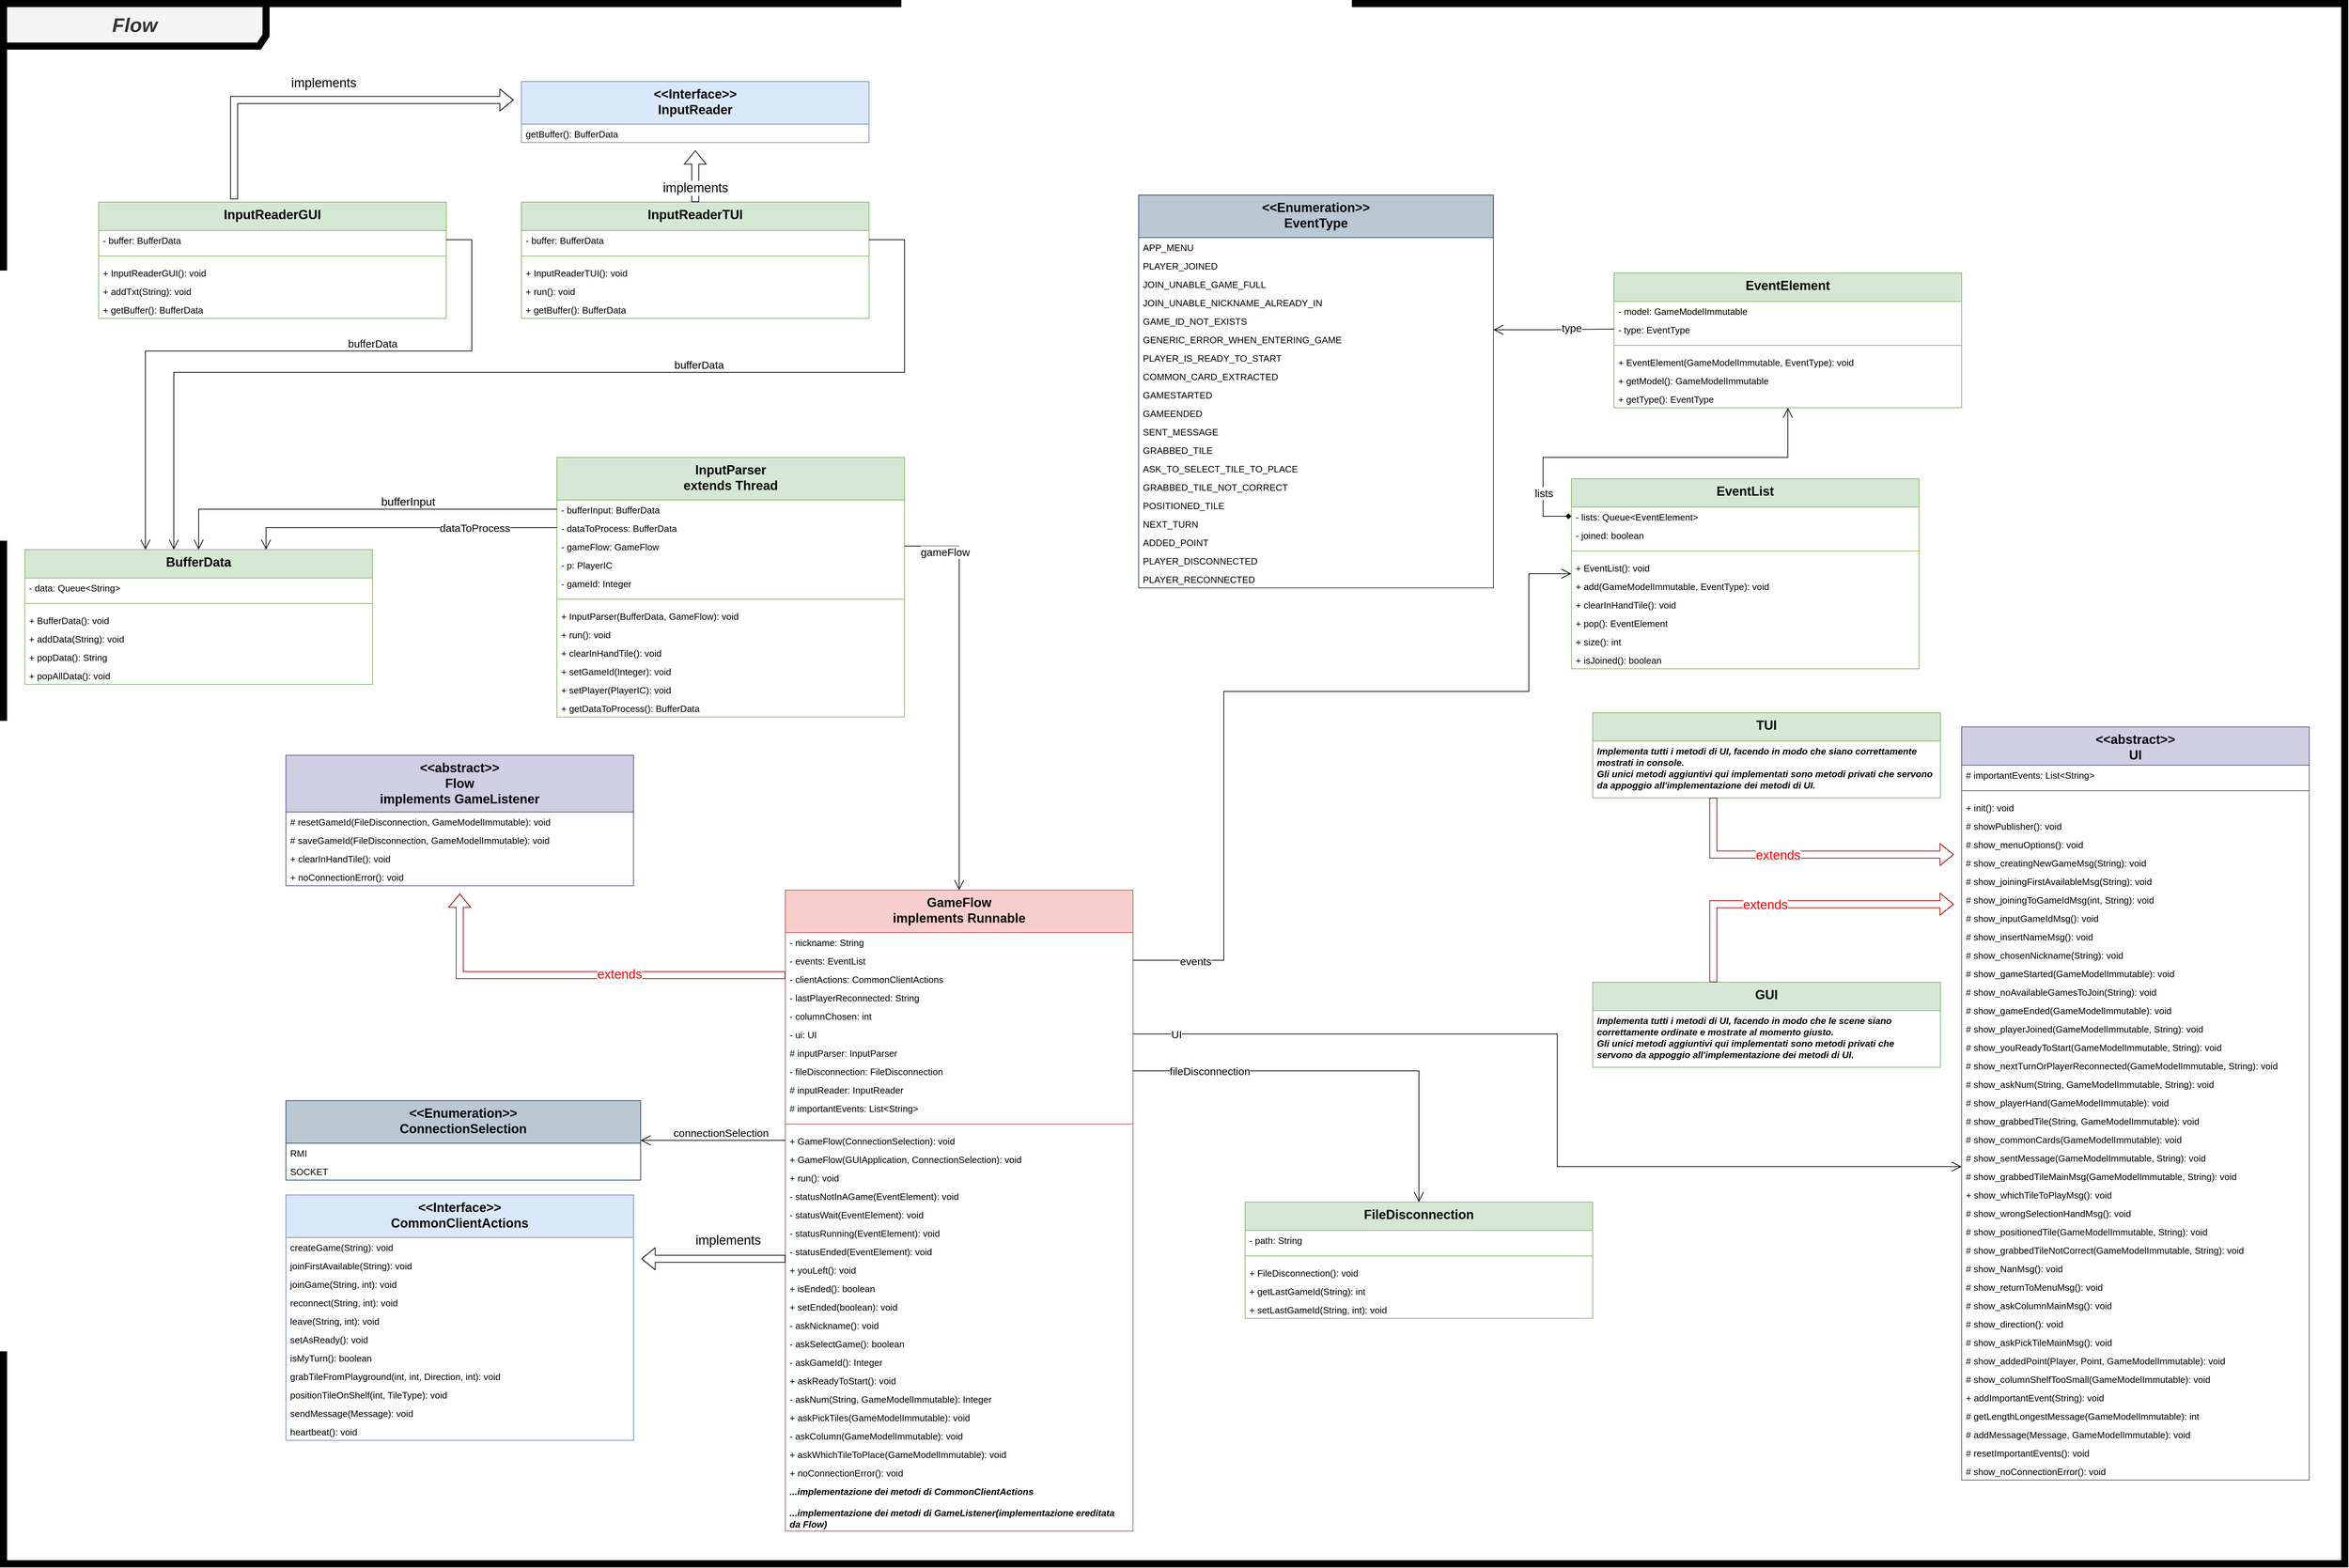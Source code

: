 <mxfile version="20.8.16" type="device"><diagram name="Pagina-1" id="UF-JfHqw5Rbiox40ddC7"><mxGraphModel dx="9477" dy="4498" grid="1" gridSize="10" guides="1" tooltips="1" connect="1" arrows="1" fold="1" page="1" pageScale="1" pageWidth="827" pageHeight="1169" math="0" shadow="0"><root><mxCell id="0"/><mxCell id="1" parent="0"/><mxCell id="YCaCI-x3NHBokpKYKl3S-1" value="&lt;span style=&quot;font-size: 28px;&quot;&gt;&lt;b&gt;&lt;i&gt;Flow&lt;/i&gt;&lt;/b&gt;&lt;/span&gt;" style="shape=umlFrame;whiteSpace=wrap;html=1;pointerEvents=0;width=370;height=60;fillColor=#f5f5f5;strokeColor=#000000;strokeWidth=10;fontColor=#333333;" parent="1" vertex="1"><mxGeometry x="-4100" y="-1790" width="3300" height="2200" as="geometry"/></mxCell><mxCell id="SoszbVnX1uFyLLDC9uVD-1" value="&lt;&lt;abstract&gt;&gt;&#10;Flow&#10;implements GameListener&#10;" style="swimlane;fontStyle=1;align=center;verticalAlign=top;childLayout=stackLayout;horizontal=1;startSize=80;horizontalStack=0;resizeParent=1;resizeParentMax=0;resizeLast=0;collapsible=1;marginBottom=0;fillColor=#d0cee2;strokeColor=#56517e;fontSize=18;" parent="1" vertex="1"><mxGeometry x="-3702" y="-730" width="490" height="184" as="geometry"/></mxCell><mxCell id="SoszbVnX1uFyLLDC9uVD-10" value="# resetGameId(FileDisconnection, GameModelImmutable): void" style="text;strokeColor=none;fillColor=none;align=left;verticalAlign=top;spacingLeft=4;spacingRight=4;overflow=hidden;rotatable=0;points=[[0,0.5],[1,0.5]];portConstraint=eastwest;fontSize=13;" parent="SoszbVnX1uFyLLDC9uVD-1" vertex="1"><mxGeometry y="80" width="490" height="26" as="geometry"/></mxCell><mxCell id="SoszbVnX1uFyLLDC9uVD-11" value="# saveGameId(FileDisconnection, GameModelImmutable): void" style="text;strokeColor=none;fillColor=none;align=left;verticalAlign=top;spacingLeft=4;spacingRight=4;overflow=hidden;rotatable=0;points=[[0,0.5],[1,0.5]];portConstraint=eastwest;fontSize=13;" parent="SoszbVnX1uFyLLDC9uVD-1" vertex="1"><mxGeometry y="106" width="490" height="26" as="geometry"/></mxCell><mxCell id="SoszbVnX1uFyLLDC9uVD-12" value="+ clearInHandTile(): void" style="text;strokeColor=none;fillColor=none;align=left;verticalAlign=top;spacingLeft=4;spacingRight=4;overflow=hidden;rotatable=0;points=[[0,0.5],[1,0.5]];portConstraint=eastwest;fontSize=13;" parent="SoszbVnX1uFyLLDC9uVD-1" vertex="1"><mxGeometry y="132" width="490" height="26" as="geometry"/></mxCell><mxCell id="SoszbVnX1uFyLLDC9uVD-13" value="+ noConnectionError(): void" style="text;strokeColor=none;fillColor=none;align=left;verticalAlign=top;spacingLeft=4;spacingRight=4;overflow=hidden;rotatable=0;points=[[0,0.5],[1,0.5]];portConstraint=eastwest;fontSize=13;" parent="SoszbVnX1uFyLLDC9uVD-1" vertex="1"><mxGeometry y="158" width="490" height="26" as="geometry"/></mxCell><mxCell id="SoszbVnX1uFyLLDC9uVD-21" value="GameFlow&#10;implements Runnable&#10;" style="swimlane;fontStyle=1;align=center;verticalAlign=top;childLayout=stackLayout;horizontal=1;startSize=60;horizontalStack=0;resizeParent=1;resizeParentMax=0;resizeLast=0;collapsible=1;marginBottom=0;fillColor=#f8cecc;strokeColor=#b85450;fontSize=18;" parent="1" vertex="1"><mxGeometry x="-2998" y="-540" width="490" height="904" as="geometry"/></mxCell><mxCell id="SoszbVnX1uFyLLDC9uVD-22" value="- nickname: String" style="text;strokeColor=none;fillColor=none;align=left;verticalAlign=top;spacingLeft=4;spacingRight=4;overflow=hidden;rotatable=0;points=[[0,0.5],[1,0.5]];portConstraint=eastwest;fontSize=13;" parent="SoszbVnX1uFyLLDC9uVD-21" vertex="1"><mxGeometry y="60" width="490" height="26" as="geometry"/></mxCell><mxCell id="SoszbVnX1uFyLLDC9uVD-23" value="- events: EventList" style="text;strokeColor=none;fillColor=none;align=left;verticalAlign=top;spacingLeft=4;spacingRight=4;overflow=hidden;rotatable=0;points=[[0,0.5],[1,0.5]];portConstraint=eastwest;fontSize=13;" parent="SoszbVnX1uFyLLDC9uVD-21" vertex="1"><mxGeometry y="86" width="490" height="26" as="geometry"/></mxCell><mxCell id="SoszbVnX1uFyLLDC9uVD-24" value="- clientActions: CommonClientActions" style="text;strokeColor=none;fillColor=none;align=left;verticalAlign=top;spacingLeft=4;spacingRight=4;overflow=hidden;rotatable=0;points=[[0,0.5],[1,0.5]];portConstraint=eastwest;fontSize=13;" parent="SoszbVnX1uFyLLDC9uVD-21" vertex="1"><mxGeometry y="112" width="490" height="26" as="geometry"/></mxCell><mxCell id="SoszbVnX1uFyLLDC9uVD-45" value="- lastPlayerReconnected: String" style="text;strokeColor=none;fillColor=none;align=left;verticalAlign=top;spacingLeft=4;spacingRight=4;overflow=hidden;rotatable=0;points=[[0,0.5],[1,0.5]];portConstraint=eastwest;fontSize=13;" parent="SoszbVnX1uFyLLDC9uVD-21" vertex="1"><mxGeometry y="138" width="490" height="26" as="geometry"/></mxCell><mxCell id="SoszbVnX1uFyLLDC9uVD-44" value="- columnChosen: int" style="text;strokeColor=none;fillColor=none;align=left;verticalAlign=top;spacingLeft=4;spacingRight=4;overflow=hidden;rotatable=0;points=[[0,0.5],[1,0.5]];portConstraint=eastwest;fontSize=13;" parent="SoszbVnX1uFyLLDC9uVD-21" vertex="1"><mxGeometry y="164" width="490" height="26" as="geometry"/></mxCell><mxCell id="SoszbVnX1uFyLLDC9uVD-43" value="- ui: UI" style="text;strokeColor=none;fillColor=none;align=left;verticalAlign=top;spacingLeft=4;spacingRight=4;overflow=hidden;rotatable=0;points=[[0,0.5],[1,0.5]];portConstraint=eastwest;fontSize=13;" parent="SoszbVnX1uFyLLDC9uVD-21" vertex="1"><mxGeometry y="190" width="490" height="26" as="geometry"/></mxCell><mxCell id="SoszbVnX1uFyLLDC9uVD-38" value="# inputParser: InputParser" style="text;strokeColor=none;fillColor=none;align=left;verticalAlign=top;spacingLeft=4;spacingRight=4;overflow=hidden;rotatable=0;points=[[0,0.5],[1,0.5]];portConstraint=eastwest;fontSize=13;" parent="SoszbVnX1uFyLLDC9uVD-21" vertex="1"><mxGeometry y="216" width="490" height="26" as="geometry"/></mxCell><mxCell id="SoszbVnX1uFyLLDC9uVD-46" value="- fileDisconnection: FileDisconnection" style="text;strokeColor=none;fillColor=none;align=left;verticalAlign=top;spacingLeft=4;spacingRight=4;overflow=hidden;rotatable=0;points=[[0,0.5],[1,0.5]];portConstraint=eastwest;fontSize=13;" parent="SoszbVnX1uFyLLDC9uVD-21" vertex="1"><mxGeometry y="242" width="490" height="26" as="geometry"/></mxCell><mxCell id="SoszbVnX1uFyLLDC9uVD-42" value="# inputReader: InputReader" style="text;strokeColor=none;fillColor=none;align=left;verticalAlign=top;spacingLeft=4;spacingRight=4;overflow=hidden;rotatable=0;points=[[0,0.5],[1,0.5]];portConstraint=eastwest;fontSize=13;" parent="SoszbVnX1uFyLLDC9uVD-21" vertex="1"><mxGeometry y="268" width="490" height="26" as="geometry"/></mxCell><mxCell id="SoszbVnX1uFyLLDC9uVD-41" value="# importantEvents: List&lt;String&gt;" style="text;strokeColor=none;fillColor=none;align=left;verticalAlign=top;spacingLeft=4;spacingRight=4;overflow=hidden;rotatable=0;points=[[0,0.5],[1,0.5]];portConstraint=eastwest;fontSize=13;" parent="SoszbVnX1uFyLLDC9uVD-21" vertex="1"><mxGeometry y="294" width="490" height="26" as="geometry"/></mxCell><mxCell id="SoszbVnX1uFyLLDC9uVD-293" value="" style="line;strokeWidth=1;fillColor=none;align=left;verticalAlign=middle;spacingTop=-1;spacingLeft=3;spacingRight=3;rotatable=0;labelPosition=right;points=[];portConstraint=eastwest;strokeColor=inherit;" parent="SoszbVnX1uFyLLDC9uVD-21" vertex="1"><mxGeometry y="320" width="490" height="20" as="geometry"/></mxCell><mxCell id="SoszbVnX1uFyLLDC9uVD-56" value="+ GameFlow(ConnectionSelection): void" style="text;strokeColor=none;fillColor=none;align=left;verticalAlign=top;spacingLeft=4;spacingRight=4;overflow=hidden;rotatable=0;points=[[0,0.5],[1,0.5]];portConstraint=eastwest;fontSize=13;" parent="SoszbVnX1uFyLLDC9uVD-21" vertex="1"><mxGeometry y="340" width="490" height="26" as="geometry"/></mxCell><mxCell id="SoszbVnX1uFyLLDC9uVD-55" value="+ GameFlow(GUIApplication, ConnectionSelection): void" style="text;strokeColor=none;fillColor=none;align=left;verticalAlign=top;spacingLeft=4;spacingRight=4;overflow=hidden;rotatable=0;points=[[0,0.5],[1,0.5]];portConstraint=eastwest;fontSize=13;" parent="SoszbVnX1uFyLLDC9uVD-21" vertex="1"><mxGeometry y="366" width="490" height="26" as="geometry"/></mxCell><mxCell id="SoszbVnX1uFyLLDC9uVD-54" value="+ run(): void" style="text;strokeColor=none;fillColor=none;align=left;verticalAlign=top;spacingLeft=4;spacingRight=4;overflow=hidden;rotatable=0;points=[[0,0.5],[1,0.5]];portConstraint=eastwest;fontSize=13;" parent="SoszbVnX1uFyLLDC9uVD-21" vertex="1"><mxGeometry y="392" width="490" height="26" as="geometry"/></mxCell><mxCell id="SoszbVnX1uFyLLDC9uVD-53" value="- statusNotInAGame(EventElement): void" style="text;strokeColor=none;fillColor=none;align=left;verticalAlign=top;spacingLeft=4;spacingRight=4;overflow=hidden;rotatable=0;points=[[0,0.5],[1,0.5]];portConstraint=eastwest;fontSize=13;" parent="SoszbVnX1uFyLLDC9uVD-21" vertex="1"><mxGeometry y="418" width="490" height="26" as="geometry"/></mxCell><mxCell id="SoszbVnX1uFyLLDC9uVD-52" value="- statusWait(EventElement): void" style="text;strokeColor=none;fillColor=none;align=left;verticalAlign=top;spacingLeft=4;spacingRight=4;overflow=hidden;rotatable=0;points=[[0,0.5],[1,0.5]];portConstraint=eastwest;fontSize=13;" parent="SoszbVnX1uFyLLDC9uVD-21" vertex="1"><mxGeometry y="444" width="490" height="26" as="geometry"/></mxCell><mxCell id="SoszbVnX1uFyLLDC9uVD-51" value="- statusRunning(EventElement): void" style="text;strokeColor=none;fillColor=none;align=left;verticalAlign=top;spacingLeft=4;spacingRight=4;overflow=hidden;rotatable=0;points=[[0,0.5],[1,0.5]];portConstraint=eastwest;fontSize=13;" parent="SoszbVnX1uFyLLDC9uVD-21" vertex="1"><mxGeometry y="470" width="490" height="26" as="geometry"/></mxCell><mxCell id="SoszbVnX1uFyLLDC9uVD-50" value="- statusEnded(EventElement): void" style="text;strokeColor=none;fillColor=none;align=left;verticalAlign=top;spacingLeft=4;spacingRight=4;overflow=hidden;rotatable=0;points=[[0,0.5],[1,0.5]];portConstraint=eastwest;fontSize=13;" parent="SoszbVnX1uFyLLDC9uVD-21" vertex="1"><mxGeometry y="496" width="490" height="26" as="geometry"/></mxCell><mxCell id="SoszbVnX1uFyLLDC9uVD-49" value="+ youLeft(): void" style="text;strokeColor=none;fillColor=none;align=left;verticalAlign=top;spacingLeft=4;spacingRight=4;overflow=hidden;rotatable=0;points=[[0,0.5],[1,0.5]];portConstraint=eastwest;fontSize=13;" parent="SoszbVnX1uFyLLDC9uVD-21" vertex="1"><mxGeometry y="522" width="490" height="26" as="geometry"/></mxCell><mxCell id="SoszbVnX1uFyLLDC9uVD-48" value="+ isEnded(): boolean" style="text;strokeColor=none;fillColor=none;align=left;verticalAlign=top;spacingLeft=4;spacingRight=4;overflow=hidden;rotatable=0;points=[[0,0.5],[1,0.5]];portConstraint=eastwest;fontSize=13;" parent="SoszbVnX1uFyLLDC9uVD-21" vertex="1"><mxGeometry y="548" width="490" height="26" as="geometry"/></mxCell><mxCell id="SoszbVnX1uFyLLDC9uVD-47" value="+ setEnded(boolean): void" style="text;strokeColor=none;fillColor=none;align=left;verticalAlign=top;spacingLeft=4;spacingRight=4;overflow=hidden;rotatable=0;points=[[0,0.5],[1,0.5]];portConstraint=eastwest;fontSize=13;" parent="SoszbVnX1uFyLLDC9uVD-21" vertex="1"><mxGeometry y="574" width="490" height="26" as="geometry"/></mxCell><mxCell id="SoszbVnX1uFyLLDC9uVD-58" value="- askNickname(): void" style="text;strokeColor=none;fillColor=none;align=left;verticalAlign=top;spacingLeft=4;spacingRight=4;overflow=hidden;rotatable=0;points=[[0,0.5],[1,0.5]];portConstraint=eastwest;fontSize=13;" parent="SoszbVnX1uFyLLDC9uVD-21" vertex="1"><mxGeometry y="600" width="490" height="26" as="geometry"/></mxCell><mxCell id="SoszbVnX1uFyLLDC9uVD-59" value="- askSelectGame(): boolean" style="text;strokeColor=none;fillColor=none;align=left;verticalAlign=top;spacingLeft=4;spacingRight=4;overflow=hidden;rotatable=0;points=[[0,0.5],[1,0.5]];portConstraint=eastwest;fontSize=13;" parent="SoszbVnX1uFyLLDC9uVD-21" vertex="1"><mxGeometry y="626" width="490" height="26" as="geometry"/></mxCell><mxCell id="SoszbVnX1uFyLLDC9uVD-57" value="- askGameId(): Integer" style="text;strokeColor=none;fillColor=none;align=left;verticalAlign=top;spacingLeft=4;spacingRight=4;overflow=hidden;rotatable=0;points=[[0,0.5],[1,0.5]];portConstraint=eastwest;fontSize=13;" parent="SoszbVnX1uFyLLDC9uVD-21" vertex="1"><mxGeometry y="652" width="490" height="26" as="geometry"/></mxCell><mxCell id="SoszbVnX1uFyLLDC9uVD-62" value="+ askReadyToStart(): void" style="text;strokeColor=none;fillColor=none;align=left;verticalAlign=top;spacingLeft=4;spacingRight=4;overflow=hidden;rotatable=0;points=[[0,0.5],[1,0.5]];portConstraint=eastwest;fontSize=13;" parent="SoszbVnX1uFyLLDC9uVD-21" vertex="1"><mxGeometry y="678" width="490" height="26" as="geometry"/></mxCell><mxCell id="SoszbVnX1uFyLLDC9uVD-61" value="- askNum(String, GameModelImmutable): Integer" style="text;strokeColor=none;fillColor=none;align=left;verticalAlign=top;spacingLeft=4;spacingRight=4;overflow=hidden;rotatable=0;points=[[0,0.5],[1,0.5]];portConstraint=eastwest;fontSize=13;" parent="SoszbVnX1uFyLLDC9uVD-21" vertex="1"><mxGeometry y="704" width="490" height="26" as="geometry"/></mxCell><mxCell id="SoszbVnX1uFyLLDC9uVD-60" value="+ askPickTiles(GameModelImmutable): void" style="text;strokeColor=none;fillColor=none;align=left;verticalAlign=top;spacingLeft=4;spacingRight=4;overflow=hidden;rotatable=0;points=[[0,0.5],[1,0.5]];portConstraint=eastwest;fontSize=13;" parent="SoszbVnX1uFyLLDC9uVD-21" vertex="1"><mxGeometry y="730" width="490" height="26" as="geometry"/></mxCell><mxCell id="SoszbVnX1uFyLLDC9uVD-66" value="- askColumn(GameModelImmutable): void" style="text;strokeColor=none;fillColor=none;align=left;verticalAlign=top;spacingLeft=4;spacingRight=4;overflow=hidden;rotatable=0;points=[[0,0.5],[1,0.5]];portConstraint=eastwest;fontSize=13;" parent="SoszbVnX1uFyLLDC9uVD-21" vertex="1"><mxGeometry y="756" width="490" height="26" as="geometry"/></mxCell><mxCell id="SoszbVnX1uFyLLDC9uVD-65" value="+ askWhichTileToPlace(GameModelImmutable): void" style="text;strokeColor=none;fillColor=none;align=left;verticalAlign=top;spacingLeft=4;spacingRight=4;overflow=hidden;rotatable=0;points=[[0,0.5],[1,0.5]];portConstraint=eastwest;fontSize=13;" parent="SoszbVnX1uFyLLDC9uVD-21" vertex="1"><mxGeometry y="782" width="490" height="26" as="geometry"/></mxCell><mxCell id="SoszbVnX1uFyLLDC9uVD-64" value="+ noConnectionError(): void" style="text;strokeColor=none;fillColor=none;align=left;verticalAlign=top;spacingLeft=4;spacingRight=4;overflow=hidden;rotatable=0;points=[[0,0.5],[1,0.5]];portConstraint=eastwest;fontSize=13;" parent="SoszbVnX1uFyLLDC9uVD-21" vertex="1"><mxGeometry y="808" width="490" height="26" as="geometry"/></mxCell><mxCell id="SoszbVnX1uFyLLDC9uVD-31" value="...implementazione dei metodi di CommonClientActions" style="text;strokeColor=none;fillColor=none;align=left;verticalAlign=top;spacingLeft=4;spacingRight=4;overflow=hidden;rotatable=0;points=[[0,0.5],[1,0.5]];portConstraint=eastwest;fontSize=13;fontStyle=3" parent="SoszbVnX1uFyLLDC9uVD-21" vertex="1"><mxGeometry y="834" width="490" height="30" as="geometry"/></mxCell><mxCell id="SoszbVnX1uFyLLDC9uVD-32" value="...implementazione dei metodi di GameListener(implementazione ereditata &#10;da Flow)" style="text;strokeColor=none;fillColor=none;align=left;verticalAlign=top;spacingLeft=4;spacingRight=4;overflow=hidden;rotatable=0;points=[[0,0.5],[1,0.5]];portConstraint=eastwest;fontSize=13;fontStyle=3" parent="SoszbVnX1uFyLLDC9uVD-21" vertex="1"><mxGeometry y="864" width="490" height="40" as="geometry"/></mxCell><mxCell id="SoszbVnX1uFyLLDC9uVD-80" value="&lt;&lt;Interface&gt;&gt;&#10;CommonClientActions" style="swimlane;fontStyle=1;align=center;verticalAlign=top;childLayout=stackLayout;horizontal=1;startSize=60;horizontalStack=0;resizeParent=1;resizeParentMax=0;resizeLast=0;collapsible=1;marginBottom=0;fillColor=#dae8fc;strokeColor=#6c8ebf;fontSize=18;" parent="1" vertex="1"><mxGeometry x="-3702" y="-110" width="490" height="346" as="geometry"/></mxCell><mxCell id="SoszbVnX1uFyLLDC9uVD-88" value="createGame(String): void" style="text;strokeColor=none;fillColor=none;align=left;verticalAlign=top;spacingLeft=4;spacingRight=4;overflow=hidden;rotatable=0;points=[[0,0.5],[1,0.5]];portConstraint=eastwest;fontSize=13;" parent="SoszbVnX1uFyLLDC9uVD-80" vertex="1"><mxGeometry y="60" width="490" height="26" as="geometry"/></mxCell><mxCell id="SoszbVnX1uFyLLDC9uVD-87" value="joinFirstAvailable(String): void" style="text;strokeColor=none;fillColor=none;align=left;verticalAlign=top;spacingLeft=4;spacingRight=4;overflow=hidden;rotatable=0;points=[[0,0.5],[1,0.5]];portConstraint=eastwest;fontSize=13;" parent="SoszbVnX1uFyLLDC9uVD-80" vertex="1"><mxGeometry y="86" width="490" height="26" as="geometry"/></mxCell><mxCell id="SoszbVnX1uFyLLDC9uVD-86" value="joinGame(String, int): void" style="text;strokeColor=none;fillColor=none;align=left;verticalAlign=top;spacingLeft=4;spacingRight=4;overflow=hidden;rotatable=0;points=[[0,0.5],[1,0.5]];portConstraint=eastwest;fontSize=13;" parent="SoszbVnX1uFyLLDC9uVD-80" vertex="1"><mxGeometry y="112" width="490" height="26" as="geometry"/></mxCell><mxCell id="SoszbVnX1uFyLLDC9uVD-85" value="reconnect(String, int): void" style="text;strokeColor=none;fillColor=none;align=left;verticalAlign=top;spacingLeft=4;spacingRight=4;overflow=hidden;rotatable=0;points=[[0,0.5],[1,0.5]];portConstraint=eastwest;fontSize=13;" parent="SoszbVnX1uFyLLDC9uVD-80" vertex="1"><mxGeometry y="138" width="490" height="26" as="geometry"/></mxCell><mxCell id="SoszbVnX1uFyLLDC9uVD-84" value="leave(String, int): void" style="text;strokeColor=none;fillColor=none;align=left;verticalAlign=top;spacingLeft=4;spacingRight=4;overflow=hidden;rotatable=0;points=[[0,0.5],[1,0.5]];portConstraint=eastwest;fontSize=13;" parent="SoszbVnX1uFyLLDC9uVD-80" vertex="1"><mxGeometry y="164" width="490" height="26" as="geometry"/></mxCell><mxCell id="SoszbVnX1uFyLLDC9uVD-83" value="setAsReady(): void" style="text;strokeColor=none;fillColor=none;align=left;verticalAlign=top;spacingLeft=4;spacingRight=4;overflow=hidden;rotatable=0;points=[[0,0.5],[1,0.5]];portConstraint=eastwest;fontSize=13;" parent="SoszbVnX1uFyLLDC9uVD-80" vertex="1"><mxGeometry y="190" width="490" height="26" as="geometry"/></mxCell><mxCell id="SoszbVnX1uFyLLDC9uVD-94" value="isMyTurn(): boolean" style="text;strokeColor=none;fillColor=none;align=left;verticalAlign=top;spacingLeft=4;spacingRight=4;overflow=hidden;rotatable=0;points=[[0,0.5],[1,0.5]];portConstraint=eastwest;fontSize=13;" parent="SoszbVnX1uFyLLDC9uVD-80" vertex="1"><mxGeometry y="216" width="490" height="26" as="geometry"/></mxCell><mxCell id="SoszbVnX1uFyLLDC9uVD-93" value="grabTileFromPlayground(int, int, Direction, int): void" style="text;strokeColor=none;fillColor=none;align=left;verticalAlign=top;spacingLeft=4;spacingRight=4;overflow=hidden;rotatable=0;points=[[0,0.5],[1,0.5]];portConstraint=eastwest;fontSize=13;" parent="SoszbVnX1uFyLLDC9uVD-80" vertex="1"><mxGeometry y="242" width="490" height="26" as="geometry"/></mxCell><mxCell id="SoszbVnX1uFyLLDC9uVD-89" value="positionTileOnShelf(int, TileType): void" style="text;strokeColor=none;fillColor=none;align=left;verticalAlign=top;spacingLeft=4;spacingRight=4;overflow=hidden;rotatable=0;points=[[0,0.5],[1,0.5]];portConstraint=eastwest;fontSize=13;" parent="SoszbVnX1uFyLLDC9uVD-80" vertex="1"><mxGeometry y="268" width="490" height="26" as="geometry"/></mxCell><mxCell id="SoszbVnX1uFyLLDC9uVD-90" value="sendMessage(Message): void" style="text;strokeColor=none;fillColor=none;align=left;verticalAlign=top;spacingLeft=4;spacingRight=4;overflow=hidden;rotatable=0;points=[[0,0.5],[1,0.5]];portConstraint=eastwest;fontSize=13;" parent="SoszbVnX1uFyLLDC9uVD-80" vertex="1"><mxGeometry y="294" width="490" height="26" as="geometry"/></mxCell><mxCell id="SoszbVnX1uFyLLDC9uVD-91" value="heartbeat(): void" style="text;strokeColor=none;fillColor=none;align=left;verticalAlign=top;spacingLeft=4;spacingRight=4;overflow=hidden;rotatable=0;points=[[0,0.5],[1,0.5]];portConstraint=eastwest;fontSize=13;" parent="SoszbVnX1uFyLLDC9uVD-80" vertex="1"><mxGeometry y="320" width="490" height="26" as="geometry"/></mxCell><mxCell id="SoszbVnX1uFyLLDC9uVD-95" value="&lt;&lt;abstract&gt;&gt;&#10;UI&#10;" style="swimlane;fontStyle=1;align=center;verticalAlign=top;childLayout=stackLayout;horizontal=1;startSize=54;horizontalStack=0;resizeParent=1;resizeParentMax=0;resizeLast=0;collapsible=1;marginBottom=0;fillColor=#d0cee2;strokeColor=#56517e;fontSize=18;" parent="1" vertex="1"><mxGeometry x="-1340" y="-770" width="490" height="1062" as="geometry"/></mxCell><mxCell id="SoszbVnX1uFyLLDC9uVD-40" value="# importantEvents: List&lt;String&gt;" style="text;strokeColor=none;fillColor=none;align=left;verticalAlign=top;spacingLeft=4;spacingRight=4;overflow=hidden;rotatable=0;points=[[0,0.5],[1,0.5]];portConstraint=eastwest;fontSize=13;" parent="SoszbVnX1uFyLLDC9uVD-95" vertex="1"><mxGeometry y="54" width="490" height="26" as="geometry"/></mxCell><mxCell id="SoszbVnX1uFyLLDC9uVD-25" value="" style="line;strokeWidth=1;fillColor=none;align=left;verticalAlign=middle;spacingTop=-1;spacingLeft=3;spacingRight=3;rotatable=0;labelPosition=right;points=[];portConstraint=eastwest;strokeColor=inherit;" parent="SoszbVnX1uFyLLDC9uVD-95" vertex="1"><mxGeometry y="80" width="490" height="20" as="geometry"/></mxCell><mxCell id="SoszbVnX1uFyLLDC9uVD-96" value="+ init(): void" style="text;strokeColor=none;fillColor=none;align=left;verticalAlign=top;spacingLeft=4;spacingRight=4;overflow=hidden;rotatable=0;points=[[0,0.5],[1,0.5]];portConstraint=eastwest;fontSize=13;" parent="SoszbVnX1uFyLLDC9uVD-95" vertex="1"><mxGeometry y="100" width="490" height="26" as="geometry"/></mxCell><mxCell id="SoszbVnX1uFyLLDC9uVD-97" value="# showPublisher(): void" style="text;strokeColor=none;fillColor=none;align=left;verticalAlign=top;spacingLeft=4;spacingRight=4;overflow=hidden;rotatable=0;points=[[0,0.5],[1,0.5]];portConstraint=eastwest;fontSize=13;" parent="SoszbVnX1uFyLLDC9uVD-95" vertex="1"><mxGeometry y="126" width="490" height="26" as="geometry"/></mxCell><mxCell id="SoszbVnX1uFyLLDC9uVD-103" value="# show_menuOptions(): void" style="text;strokeColor=none;fillColor=none;align=left;verticalAlign=top;spacingLeft=4;spacingRight=4;overflow=hidden;rotatable=0;points=[[0,0.5],[1,0.5]];portConstraint=eastwest;fontSize=13;" parent="SoszbVnX1uFyLLDC9uVD-95" vertex="1"><mxGeometry y="152" width="490" height="26" as="geometry"/></mxCell><mxCell id="SoszbVnX1uFyLLDC9uVD-100" value="# show_creatingNewGameMsg(String): void" style="text;strokeColor=none;fillColor=none;align=left;verticalAlign=top;spacingLeft=4;spacingRight=4;overflow=hidden;rotatable=0;points=[[0,0.5],[1,0.5]];portConstraint=eastwest;fontSize=13;" parent="SoszbVnX1uFyLLDC9uVD-95" vertex="1"><mxGeometry y="178" width="490" height="26" as="geometry"/></mxCell><mxCell id="SoszbVnX1uFyLLDC9uVD-104" value="# show_joiningFirstAvailableMsg(String): void" style="text;strokeColor=none;fillColor=none;align=left;verticalAlign=top;spacingLeft=4;spacingRight=4;overflow=hidden;rotatable=0;points=[[0,0.5],[1,0.5]];portConstraint=eastwest;fontSize=13;" parent="SoszbVnX1uFyLLDC9uVD-95" vertex="1"><mxGeometry y="204" width="490" height="26" as="geometry"/></mxCell><mxCell id="SoszbVnX1uFyLLDC9uVD-105" value="# show_joiningToGameIdMsg(int, String): void" style="text;strokeColor=none;fillColor=none;align=left;verticalAlign=top;spacingLeft=4;spacingRight=4;overflow=hidden;rotatable=0;points=[[0,0.5],[1,0.5]];portConstraint=eastwest;fontSize=13;" parent="SoszbVnX1uFyLLDC9uVD-95" vertex="1"><mxGeometry y="230" width="490" height="26" as="geometry"/></mxCell><mxCell id="SoszbVnX1uFyLLDC9uVD-107" value="# show_inputGameIdMsg(): void" style="text;strokeColor=none;fillColor=none;align=left;verticalAlign=top;spacingLeft=4;spacingRight=4;overflow=hidden;rotatable=0;points=[[0,0.5],[1,0.5]];portConstraint=eastwest;fontSize=13;" parent="SoszbVnX1uFyLLDC9uVD-95" vertex="1"><mxGeometry y="256" width="490" height="26" as="geometry"/></mxCell><mxCell id="SoszbVnX1uFyLLDC9uVD-106" value="# show_insertNameMsg(): void" style="text;strokeColor=none;fillColor=none;align=left;verticalAlign=top;spacingLeft=4;spacingRight=4;overflow=hidden;rotatable=0;points=[[0,0.5],[1,0.5]];portConstraint=eastwest;fontSize=13;" parent="SoszbVnX1uFyLLDC9uVD-95" vertex="1"><mxGeometry y="282" width="490" height="26" as="geometry"/></mxCell><mxCell id="SoszbVnX1uFyLLDC9uVD-115" value="# show_chosenNickname(String): void" style="text;strokeColor=none;fillColor=none;align=left;verticalAlign=top;spacingLeft=4;spacingRight=4;overflow=hidden;rotatable=0;points=[[0,0.5],[1,0.5]];portConstraint=eastwest;fontSize=13;" parent="SoszbVnX1uFyLLDC9uVD-95" vertex="1"><mxGeometry y="308" width="490" height="26" as="geometry"/></mxCell><mxCell id="SoszbVnX1uFyLLDC9uVD-114" value="# show_gameStarted(GameModelImmutable): void" style="text;strokeColor=none;fillColor=none;align=left;verticalAlign=top;spacingLeft=4;spacingRight=4;overflow=hidden;rotatable=0;points=[[0,0.5],[1,0.5]];portConstraint=eastwest;fontSize=13;" parent="SoszbVnX1uFyLLDC9uVD-95" vertex="1"><mxGeometry y="334" width="490" height="26" as="geometry"/></mxCell><mxCell id="SoszbVnX1uFyLLDC9uVD-113" value="# show_noAvailableGamesToJoin(String): void" style="text;strokeColor=none;fillColor=none;align=left;verticalAlign=top;spacingLeft=4;spacingRight=4;overflow=hidden;rotatable=0;points=[[0,0.5],[1,0.5]];portConstraint=eastwest;fontSize=13;" parent="SoszbVnX1uFyLLDC9uVD-95" vertex="1"><mxGeometry y="360" width="490" height="26" as="geometry"/></mxCell><mxCell id="SoszbVnX1uFyLLDC9uVD-112" value="# show_gameEnded(GameModelImmutable): void" style="text;strokeColor=none;fillColor=none;align=left;verticalAlign=top;spacingLeft=4;spacingRight=4;overflow=hidden;rotatable=0;points=[[0,0.5],[1,0.5]];portConstraint=eastwest;fontSize=13;" parent="SoszbVnX1uFyLLDC9uVD-95" vertex="1"><mxGeometry y="386" width="490" height="26" as="geometry"/></mxCell><mxCell id="SoszbVnX1uFyLLDC9uVD-111" value="# show_playerJoined(GameModelImmutable, String): void" style="text;strokeColor=none;fillColor=none;align=left;verticalAlign=top;spacingLeft=4;spacingRight=4;overflow=hidden;rotatable=0;points=[[0,0.5],[1,0.5]];portConstraint=eastwest;fontSize=13;" parent="SoszbVnX1uFyLLDC9uVD-95" vertex="1"><mxGeometry y="412" width="490" height="26" as="geometry"/></mxCell><mxCell id="SoszbVnX1uFyLLDC9uVD-110" value="# show_youReadyToStart(GameModelImmutable, String): void" style="text;strokeColor=none;fillColor=none;align=left;verticalAlign=top;spacingLeft=4;spacingRight=4;overflow=hidden;rotatable=0;points=[[0,0.5],[1,0.5]];portConstraint=eastwest;fontSize=13;" parent="SoszbVnX1uFyLLDC9uVD-95" vertex="1"><mxGeometry y="438" width="490" height="26" as="geometry"/></mxCell><mxCell id="SoszbVnX1uFyLLDC9uVD-109" value="# show_nextTurnOrPlayerReconnected(GameModelImmutable, String): void" style="text;strokeColor=none;fillColor=none;align=left;verticalAlign=top;spacingLeft=4;spacingRight=4;overflow=hidden;rotatable=0;points=[[0,0.5],[1,0.5]];portConstraint=eastwest;fontSize=13;" parent="SoszbVnX1uFyLLDC9uVD-95" vertex="1"><mxGeometry y="464" width="490" height="26" as="geometry"/></mxCell><mxCell id="SoszbVnX1uFyLLDC9uVD-108" value="# show_askNum(String, GameModelImmutable, String): void" style="text;strokeColor=none;fillColor=none;align=left;verticalAlign=top;spacingLeft=4;spacingRight=4;overflow=hidden;rotatable=0;points=[[0,0.5],[1,0.5]];portConstraint=eastwest;fontSize=13;" parent="SoszbVnX1uFyLLDC9uVD-95" vertex="1"><mxGeometry y="490" width="490" height="26" as="geometry"/></mxCell><mxCell id="SoszbVnX1uFyLLDC9uVD-116" value="# show_playerHand(GameModelImmutable): void" style="text;strokeColor=none;fillColor=none;align=left;verticalAlign=top;spacingLeft=4;spacingRight=4;overflow=hidden;rotatable=0;points=[[0,0.5],[1,0.5]];portConstraint=eastwest;fontSize=13;" parent="SoszbVnX1uFyLLDC9uVD-95" vertex="1"><mxGeometry y="516" width="490" height="26" as="geometry"/></mxCell><mxCell id="SoszbVnX1uFyLLDC9uVD-117" value="# show_grabbedTile(String, GameModelImmutable): void" style="text;strokeColor=none;fillColor=none;align=left;verticalAlign=top;spacingLeft=4;spacingRight=4;overflow=hidden;rotatable=0;points=[[0,0.5],[1,0.5]];portConstraint=eastwest;fontSize=13;" parent="SoszbVnX1uFyLLDC9uVD-95" vertex="1"><mxGeometry y="542" width="490" height="26" as="geometry"/></mxCell><mxCell id="SoszbVnX1uFyLLDC9uVD-101" value="# show_commonCards(GameModelImmutable): void" style="text;strokeColor=none;fillColor=none;align=left;verticalAlign=top;spacingLeft=4;spacingRight=4;overflow=hidden;rotatable=0;points=[[0,0.5],[1,0.5]];portConstraint=eastwest;fontSize=13;" parent="SoszbVnX1uFyLLDC9uVD-95" vertex="1"><mxGeometry y="568" width="490" height="26" as="geometry"/></mxCell><mxCell id="SoszbVnX1uFyLLDC9uVD-118" value="# show_sentMessage(GameModelImmutable, String): void" style="text;strokeColor=none;fillColor=none;align=left;verticalAlign=top;spacingLeft=4;spacingRight=4;overflow=hidden;rotatable=0;points=[[0,0.5],[1,0.5]];portConstraint=eastwest;fontSize=13;" parent="SoszbVnX1uFyLLDC9uVD-95" vertex="1"><mxGeometry y="594" width="490" height="26" as="geometry"/></mxCell><mxCell id="SoszbVnX1uFyLLDC9uVD-120" value="# show_grabbedTileMainMsg(GameModelImmutable, String): void" style="text;strokeColor=none;fillColor=none;align=left;verticalAlign=top;spacingLeft=4;spacingRight=4;overflow=hidden;rotatable=0;points=[[0,0.5],[1,0.5]];portConstraint=eastwest;fontSize=13;" parent="SoszbVnX1uFyLLDC9uVD-95" vertex="1"><mxGeometry y="620" width="490" height="26" as="geometry"/></mxCell><mxCell id="SoszbVnX1uFyLLDC9uVD-119" value="+ show_whichTileToPlayMsg(): void" style="text;strokeColor=none;fillColor=none;align=left;verticalAlign=top;spacingLeft=4;spacingRight=4;overflow=hidden;rotatable=0;points=[[0,0.5],[1,0.5]];portConstraint=eastwest;fontSize=13;" parent="SoszbVnX1uFyLLDC9uVD-95" vertex="1"><mxGeometry y="646" width="490" height="26" as="geometry"/></mxCell><mxCell id="SoszbVnX1uFyLLDC9uVD-122" value="# show_wrongSelectionHandMsg(): void" style="text;strokeColor=none;fillColor=none;align=left;verticalAlign=top;spacingLeft=4;spacingRight=4;overflow=hidden;rotatable=0;points=[[0,0.5],[1,0.5]];portConstraint=eastwest;fontSize=13;" parent="SoszbVnX1uFyLLDC9uVD-95" vertex="1"><mxGeometry y="672" width="490" height="26" as="geometry"/></mxCell><mxCell id="SoszbVnX1uFyLLDC9uVD-121" value="# show_positionedTile(GameModelImmutable, String): void" style="text;strokeColor=none;fillColor=none;align=left;verticalAlign=top;spacingLeft=4;spacingRight=4;overflow=hidden;rotatable=0;points=[[0,0.5],[1,0.5]];portConstraint=eastwest;fontSize=13;" parent="SoszbVnX1uFyLLDC9uVD-95" vertex="1"><mxGeometry y="698" width="490" height="26" as="geometry"/></mxCell><mxCell id="SoszbVnX1uFyLLDC9uVD-124" value="# show_grabbedTileNotCorrect(GameModelImmutable, String): void" style="text;strokeColor=none;fillColor=none;align=left;verticalAlign=top;spacingLeft=4;spacingRight=4;overflow=hidden;rotatable=0;points=[[0,0.5],[1,0.5]];portConstraint=eastwest;fontSize=13;" parent="SoszbVnX1uFyLLDC9uVD-95" vertex="1"><mxGeometry y="724" width="490" height="26" as="geometry"/></mxCell><mxCell id="SoszbVnX1uFyLLDC9uVD-123" value="# show_NanMsg(): void" style="text;strokeColor=none;fillColor=none;align=left;verticalAlign=top;spacingLeft=4;spacingRight=4;overflow=hidden;rotatable=0;points=[[0,0.5],[1,0.5]];portConstraint=eastwest;fontSize=13;" parent="SoszbVnX1uFyLLDC9uVD-95" vertex="1"><mxGeometry y="750" width="490" height="26" as="geometry"/></mxCell><mxCell id="SoszbVnX1uFyLLDC9uVD-136" value="# show_returnToMenuMsg(): void" style="text;strokeColor=none;fillColor=none;align=left;verticalAlign=top;spacingLeft=4;spacingRight=4;overflow=hidden;rotatable=0;points=[[0,0.5],[1,0.5]];portConstraint=eastwest;fontSize=13;" parent="SoszbVnX1uFyLLDC9uVD-95" vertex="1"><mxGeometry y="776" width="490" height="26" as="geometry"/></mxCell><mxCell id="SoszbVnX1uFyLLDC9uVD-135" value="# show_askColumnMainMsg(): void" style="text;strokeColor=none;fillColor=none;align=left;verticalAlign=top;spacingLeft=4;spacingRight=4;overflow=hidden;rotatable=0;points=[[0,0.5],[1,0.5]];portConstraint=eastwest;fontSize=13;" parent="SoszbVnX1uFyLLDC9uVD-95" vertex="1"><mxGeometry y="802" width="490" height="26" as="geometry"/></mxCell><mxCell id="SoszbVnX1uFyLLDC9uVD-134" value="# show_direction(): void" style="text;strokeColor=none;fillColor=none;align=left;verticalAlign=top;spacingLeft=4;spacingRight=4;overflow=hidden;rotatable=0;points=[[0,0.5],[1,0.5]];portConstraint=eastwest;fontSize=13;" parent="SoszbVnX1uFyLLDC9uVD-95" vertex="1"><mxGeometry y="828" width="490" height="26" as="geometry"/></mxCell><mxCell id="SoszbVnX1uFyLLDC9uVD-133" value="# show_askPickTileMainMsg(): void" style="text;strokeColor=none;fillColor=none;align=left;verticalAlign=top;spacingLeft=4;spacingRight=4;overflow=hidden;rotatable=0;points=[[0,0.5],[1,0.5]];portConstraint=eastwest;fontSize=13;" parent="SoszbVnX1uFyLLDC9uVD-95" vertex="1"><mxGeometry y="854" width="490" height="26" as="geometry"/></mxCell><mxCell id="SoszbVnX1uFyLLDC9uVD-132" value="# show_addedPoint(Player, Point, GameModelImmutable): void" style="text;strokeColor=none;fillColor=none;align=left;verticalAlign=top;spacingLeft=4;spacingRight=4;overflow=hidden;rotatable=0;points=[[0,0.5],[1,0.5]];portConstraint=eastwest;fontSize=13;" parent="SoszbVnX1uFyLLDC9uVD-95" vertex="1"><mxGeometry y="880" width="490" height="26" as="geometry"/></mxCell><mxCell id="SoszbVnX1uFyLLDC9uVD-131" value="# show_columnShelfTooSmall(GameModelImmutable): void" style="text;strokeColor=none;fillColor=none;align=left;verticalAlign=top;spacingLeft=4;spacingRight=4;overflow=hidden;rotatable=0;points=[[0,0.5],[1,0.5]];portConstraint=eastwest;fontSize=13;" parent="SoszbVnX1uFyLLDC9uVD-95" vertex="1"><mxGeometry y="906" width="490" height="26" as="geometry"/></mxCell><mxCell id="SoszbVnX1uFyLLDC9uVD-130" value="+ addImportantEvent(String): void" style="text;strokeColor=none;fillColor=none;align=left;verticalAlign=top;spacingLeft=4;spacingRight=4;overflow=hidden;rotatable=0;points=[[0,0.5],[1,0.5]];portConstraint=eastwest;fontSize=13;" parent="SoszbVnX1uFyLLDC9uVD-95" vertex="1"><mxGeometry y="932" width="490" height="26" as="geometry"/></mxCell><mxCell id="SoszbVnX1uFyLLDC9uVD-129" value="# getLengthLongestMessage(GameModelImmutable): int" style="text;strokeColor=none;fillColor=none;align=left;verticalAlign=top;spacingLeft=4;spacingRight=4;overflow=hidden;rotatable=0;points=[[0,0.5],[1,0.5]];portConstraint=eastwest;fontSize=13;" parent="SoszbVnX1uFyLLDC9uVD-95" vertex="1"><mxGeometry y="958" width="490" height="26" as="geometry"/></mxCell><mxCell id="SoszbVnX1uFyLLDC9uVD-128" value="# addMessage(Message, GameModelImmutable): void" style="text;strokeColor=none;fillColor=none;align=left;verticalAlign=top;spacingLeft=4;spacingRight=4;overflow=hidden;rotatable=0;points=[[0,0.5],[1,0.5]];portConstraint=eastwest;fontSize=13;" parent="SoszbVnX1uFyLLDC9uVD-95" vertex="1"><mxGeometry y="984" width="490" height="26" as="geometry"/></mxCell><mxCell id="SoszbVnX1uFyLLDC9uVD-127" value="# resetImportantEvents(): void" style="text;strokeColor=none;fillColor=none;align=left;verticalAlign=top;spacingLeft=4;spacingRight=4;overflow=hidden;rotatable=0;points=[[0,0.5],[1,0.5]];portConstraint=eastwest;fontSize=13;" parent="SoszbVnX1uFyLLDC9uVD-95" vertex="1"><mxGeometry y="1010" width="490" height="26" as="geometry"/></mxCell><mxCell id="SoszbVnX1uFyLLDC9uVD-126" value="# show_noConnectionError(): void" style="text;strokeColor=none;fillColor=none;align=left;verticalAlign=top;spacingLeft=4;spacingRight=4;overflow=hidden;rotatable=0;points=[[0,0.5],[1,0.5]];portConstraint=eastwest;fontSize=13;" parent="SoszbVnX1uFyLLDC9uVD-95" vertex="1"><mxGeometry y="1036" width="490" height="26" as="geometry"/></mxCell><mxCell id="SoszbVnX1uFyLLDC9uVD-137" value="&lt;&lt;Enumeration&gt;&gt;&#10;ConnectionSelection&#10;&#10;" style="swimlane;fontStyle=1;align=center;verticalAlign=top;childLayout=stackLayout;horizontal=1;startSize=60;horizontalStack=0;resizeParent=1;resizeParentMax=0;resizeLast=0;collapsible=1;marginBottom=0;fillColor=#bac8d3;strokeColor=#23445d;fontSize=18;" parent="1" vertex="1"><mxGeometry x="-3702" y="-243" width="500" height="112" as="geometry"/></mxCell><mxCell id="SoszbVnX1uFyLLDC9uVD-138" value="RMI" style="text;strokeColor=none;fillColor=none;align=left;verticalAlign=top;spacingLeft=4;spacingRight=4;overflow=hidden;rotatable=0;points=[[0,0.5],[1,0.5]];portConstraint=eastwest;fontSize=13;" parent="SoszbVnX1uFyLLDC9uVD-137" vertex="1"><mxGeometry y="60" width="500" height="26" as="geometry"/></mxCell><mxCell id="SoszbVnX1uFyLLDC9uVD-141" value="SOCKET" style="text;strokeColor=none;fillColor=none;align=left;verticalAlign=top;spacingLeft=4;spacingRight=4;overflow=hidden;rotatable=0;points=[[0,0.5],[1,0.5]];portConstraint=eastwest;fontSize=13;" parent="SoszbVnX1uFyLLDC9uVD-137" vertex="1"><mxGeometry y="86" width="500" height="26" as="geometry"/></mxCell><mxCell id="SoszbVnX1uFyLLDC9uVD-142" value="TUI" style="swimlane;fontStyle=1;align=center;verticalAlign=top;childLayout=stackLayout;horizontal=1;startSize=40;horizontalStack=0;resizeParent=1;resizeParentMax=0;resizeLast=0;collapsible=1;marginBottom=0;fillColor=#d5e8d4;strokeColor=#82b366;fontSize=18;" parent="1" vertex="1"><mxGeometry x="-1860" y="-790" width="490" height="120" as="geometry"/></mxCell><mxCell id="SoszbVnX1uFyLLDC9uVD-143" value="Implementa tutti i metodi di UI, facendo in modo che siano correttamente &#10;mostrati in console.&#10;Gli unici metodi aggiuntivi qui implementati sono metodi privati che servono&#10;da appoggio all'implementazione dei metodi di UI.&#10;" style="text;strokeColor=none;fillColor=none;align=left;verticalAlign=top;spacingLeft=4;spacingRight=4;overflow=hidden;rotatable=0;points=[[0,0.5],[1,0.5]];portConstraint=eastwest;fontSize=13;fontStyle=3" parent="SoszbVnX1uFyLLDC9uVD-142" vertex="1"><mxGeometry y="40" width="490" height="80" as="geometry"/></mxCell><mxCell id="SoszbVnX1uFyLLDC9uVD-144" value="GUI" style="swimlane;fontStyle=1;align=center;verticalAlign=top;childLayout=stackLayout;horizontal=1;startSize=40;horizontalStack=0;resizeParent=1;resizeParentMax=0;resizeLast=0;collapsible=1;marginBottom=0;fillColor=#d5e8d4;strokeColor=#82b366;fontSize=18;" parent="1" vertex="1"><mxGeometry x="-1860" y="-410" width="490" height="120" as="geometry"/></mxCell><mxCell id="SoszbVnX1uFyLLDC9uVD-145" value="Implementa tutti i metodi di UI, facendo in modo che le scene siano &#10;correttamente ordinate e mostrate al momento giusto.&#10;Gli unici metodi aggiuntivi qui implementati sono metodi privati che &#10;servono da appoggio all'implementazione dei metodi di UI.&#10;" style="text;strokeColor=none;fillColor=none;align=left;verticalAlign=top;spacingLeft=4;spacingRight=4;overflow=hidden;rotatable=0;points=[[0,0.5],[1,0.5]];portConstraint=eastwest;fontSize=13;fontStyle=3" parent="SoszbVnX1uFyLLDC9uVD-144" vertex="1"><mxGeometry y="40" width="490" height="80" as="geometry"/></mxCell><mxCell id="SoszbVnX1uFyLLDC9uVD-146" value="&lt;&lt;Enumeration&gt;&gt;&#10;EventType&#10;&#10;" style="swimlane;fontStyle=1;align=center;verticalAlign=top;childLayout=stackLayout;horizontal=1;startSize=60;horizontalStack=0;resizeParent=1;resizeParentMax=0;resizeLast=0;collapsible=1;marginBottom=0;fillColor=#bac8d3;strokeColor=#23445d;fontSize=18;" parent="1" vertex="1"><mxGeometry x="-2500" y="-1520" width="500" height="554" as="geometry"/></mxCell><mxCell id="SoszbVnX1uFyLLDC9uVD-147" value="APP_MENU" style="text;strokeColor=none;fillColor=none;align=left;verticalAlign=top;spacingLeft=4;spacingRight=4;overflow=hidden;rotatable=0;points=[[0,0.5],[1,0.5]];portConstraint=eastwest;fontSize=13;" parent="SoszbVnX1uFyLLDC9uVD-146" vertex="1"><mxGeometry y="60" width="500" height="26" as="geometry"/></mxCell><mxCell id="SoszbVnX1uFyLLDC9uVD-148" value="PLAYER_JOINED" style="text;strokeColor=none;fillColor=none;align=left;verticalAlign=top;spacingLeft=4;spacingRight=4;overflow=hidden;rotatable=0;points=[[0,0.5],[1,0.5]];portConstraint=eastwest;fontSize=13;" parent="SoszbVnX1uFyLLDC9uVD-146" vertex="1"><mxGeometry y="86" width="500" height="26" as="geometry"/></mxCell><mxCell id="SoszbVnX1uFyLLDC9uVD-158" value="JOIN_UNABLE_GAME_FULL" style="text;strokeColor=none;fillColor=none;align=left;verticalAlign=top;spacingLeft=4;spacingRight=4;overflow=hidden;rotatable=0;points=[[0,0.5],[1,0.5]];portConstraint=eastwest;fontSize=13;" parent="SoszbVnX1uFyLLDC9uVD-146" vertex="1"><mxGeometry y="112" width="500" height="26" as="geometry"/></mxCell><mxCell id="SoszbVnX1uFyLLDC9uVD-157" value="JOIN_UNABLE_NICKNAME_ALREADY_IN" style="text;strokeColor=none;fillColor=none;align=left;verticalAlign=top;spacingLeft=4;spacingRight=4;overflow=hidden;rotatable=0;points=[[0,0.5],[1,0.5]];portConstraint=eastwest;fontSize=13;" parent="SoszbVnX1uFyLLDC9uVD-146" vertex="1"><mxGeometry y="138" width="500" height="26" as="geometry"/></mxCell><mxCell id="SoszbVnX1uFyLLDC9uVD-156" value="GAME_ID_NOT_EXISTS" style="text;strokeColor=none;fillColor=none;align=left;verticalAlign=top;spacingLeft=4;spacingRight=4;overflow=hidden;rotatable=0;points=[[0,0.5],[1,0.5]];portConstraint=eastwest;fontSize=13;" parent="SoszbVnX1uFyLLDC9uVD-146" vertex="1"><mxGeometry y="164" width="500" height="26" as="geometry"/></mxCell><mxCell id="SoszbVnX1uFyLLDC9uVD-155" value="GENERIC_ERROR_WHEN_ENTERING_GAME" style="text;strokeColor=none;fillColor=none;align=left;verticalAlign=top;spacingLeft=4;spacingRight=4;overflow=hidden;rotatable=0;points=[[0,0.5],[1,0.5]];portConstraint=eastwest;fontSize=13;" parent="SoszbVnX1uFyLLDC9uVD-146" vertex="1"><mxGeometry y="190" width="500" height="26" as="geometry"/></mxCell><mxCell id="SoszbVnX1uFyLLDC9uVD-154" value="PLAYER_IS_READY_TO_START" style="text;strokeColor=none;fillColor=none;align=left;verticalAlign=top;spacingLeft=4;spacingRight=4;overflow=hidden;rotatable=0;points=[[0,0.5],[1,0.5]];portConstraint=eastwest;fontSize=13;" parent="SoszbVnX1uFyLLDC9uVD-146" vertex="1"><mxGeometry y="216" width="500" height="26" as="geometry"/></mxCell><mxCell id="SoszbVnX1uFyLLDC9uVD-153" value="COMMON_CARD_EXTRACTED" style="text;strokeColor=none;fillColor=none;align=left;verticalAlign=top;spacingLeft=4;spacingRight=4;overflow=hidden;rotatable=0;points=[[0,0.5],[1,0.5]];portConstraint=eastwest;fontSize=13;" parent="SoszbVnX1uFyLLDC9uVD-146" vertex="1"><mxGeometry y="242" width="500" height="26" as="geometry"/></mxCell><mxCell id="SoszbVnX1uFyLLDC9uVD-152" value="GAMESTARTED" style="text;strokeColor=none;fillColor=none;align=left;verticalAlign=top;spacingLeft=4;spacingRight=4;overflow=hidden;rotatable=0;points=[[0,0.5],[1,0.5]];portConstraint=eastwest;fontSize=13;" parent="SoszbVnX1uFyLLDC9uVD-146" vertex="1"><mxGeometry y="268" width="500" height="26" as="geometry"/></mxCell><mxCell id="SoszbVnX1uFyLLDC9uVD-151" value="GAMEENDED" style="text;strokeColor=none;fillColor=none;align=left;verticalAlign=top;spacingLeft=4;spacingRight=4;overflow=hidden;rotatable=0;points=[[0,0.5],[1,0.5]];portConstraint=eastwest;fontSize=13;" parent="SoszbVnX1uFyLLDC9uVD-146" vertex="1"><mxGeometry y="294" width="500" height="26" as="geometry"/></mxCell><mxCell id="SoszbVnX1uFyLLDC9uVD-150" value="SENT_MESSAGE" style="text;strokeColor=none;fillColor=none;align=left;verticalAlign=top;spacingLeft=4;spacingRight=4;overflow=hidden;rotatable=0;points=[[0,0.5],[1,0.5]];portConstraint=eastwest;fontSize=13;" parent="SoszbVnX1uFyLLDC9uVD-146" vertex="1"><mxGeometry y="320" width="500" height="26" as="geometry"/></mxCell><mxCell id="SoszbVnX1uFyLLDC9uVD-164" value="GRABBED_TILE" style="text;strokeColor=none;fillColor=none;align=left;verticalAlign=top;spacingLeft=4;spacingRight=4;overflow=hidden;rotatable=0;points=[[0,0.5],[1,0.5]];portConstraint=eastwest;fontSize=13;" parent="SoszbVnX1uFyLLDC9uVD-146" vertex="1"><mxGeometry y="346" width="500" height="26" as="geometry"/></mxCell><mxCell id="SoszbVnX1uFyLLDC9uVD-163" value="ASK_TO_SELECT_TILE_TO_PLACE" style="text;strokeColor=none;fillColor=none;align=left;verticalAlign=top;spacingLeft=4;spacingRight=4;overflow=hidden;rotatable=0;points=[[0,0.5],[1,0.5]];portConstraint=eastwest;fontSize=13;" parent="SoszbVnX1uFyLLDC9uVD-146" vertex="1"><mxGeometry y="372" width="500" height="26" as="geometry"/></mxCell><mxCell id="SoszbVnX1uFyLLDC9uVD-162" value="GRABBED_TILE_NOT_CORRECT" style="text;strokeColor=none;fillColor=none;align=left;verticalAlign=top;spacingLeft=4;spacingRight=4;overflow=hidden;rotatable=0;points=[[0,0.5],[1,0.5]];portConstraint=eastwest;fontSize=13;" parent="SoszbVnX1uFyLLDC9uVD-146" vertex="1"><mxGeometry y="398" width="500" height="26" as="geometry"/></mxCell><mxCell id="SoszbVnX1uFyLLDC9uVD-161" value="POSITIONED_TILE" style="text;strokeColor=none;fillColor=none;align=left;verticalAlign=top;spacingLeft=4;spacingRight=4;overflow=hidden;rotatable=0;points=[[0,0.5],[1,0.5]];portConstraint=eastwest;fontSize=13;" parent="SoszbVnX1uFyLLDC9uVD-146" vertex="1"><mxGeometry y="424" width="500" height="26" as="geometry"/></mxCell><mxCell id="SoszbVnX1uFyLLDC9uVD-160" value="NEXT_TURN" style="text;strokeColor=none;fillColor=none;align=left;verticalAlign=top;spacingLeft=4;spacingRight=4;overflow=hidden;rotatable=0;points=[[0,0.5],[1,0.5]];portConstraint=eastwest;fontSize=13;" parent="SoszbVnX1uFyLLDC9uVD-146" vertex="1"><mxGeometry y="450" width="500" height="26" as="geometry"/></mxCell><mxCell id="SoszbVnX1uFyLLDC9uVD-159" value="ADDED_POINT" style="text;strokeColor=none;fillColor=none;align=left;verticalAlign=top;spacingLeft=4;spacingRight=4;overflow=hidden;rotatable=0;points=[[0,0.5],[1,0.5]];portConstraint=eastwest;fontSize=13;" parent="SoszbVnX1uFyLLDC9uVD-146" vertex="1"><mxGeometry y="476" width="500" height="26" as="geometry"/></mxCell><mxCell id="SoszbVnX1uFyLLDC9uVD-149" value="PLAYER_DISCONNECTED" style="text;strokeColor=none;fillColor=none;align=left;verticalAlign=top;spacingLeft=4;spacingRight=4;overflow=hidden;rotatable=0;points=[[0,0.5],[1,0.5]];portConstraint=eastwest;fontSize=13;" parent="SoszbVnX1uFyLLDC9uVD-146" vertex="1"><mxGeometry y="502" width="500" height="26" as="geometry"/></mxCell><mxCell id="SoszbVnX1uFyLLDC9uVD-165" value="PLAYER_RECONNECTED" style="text;strokeColor=none;fillColor=none;align=left;verticalAlign=top;spacingLeft=4;spacingRight=4;overflow=hidden;rotatable=0;points=[[0,0.5],[1,0.5]];portConstraint=eastwest;fontSize=13;" parent="SoszbVnX1uFyLLDC9uVD-146" vertex="1"><mxGeometry y="528" width="500" height="26" as="geometry"/></mxCell><mxCell id="SoszbVnX1uFyLLDC9uVD-166" value="EventList" style="swimlane;fontStyle=1;align=center;verticalAlign=top;childLayout=stackLayout;horizontal=1;startSize=40;horizontalStack=0;resizeParent=1;resizeParentMax=0;resizeLast=0;collapsible=1;marginBottom=0;fillColor=#d5e8d4;strokeColor=#82b366;fontSize=18;" parent="1" vertex="1"><mxGeometry x="-1890" y="-1120" width="490" height="268" as="geometry"/></mxCell><mxCell id="SoszbVnX1uFyLLDC9uVD-168" value="- lists: Queue&lt;EventElement&gt;" style="text;strokeColor=none;fillColor=none;align=left;verticalAlign=top;spacingLeft=4;spacingRight=4;overflow=hidden;rotatable=0;points=[[0,0.5],[1,0.5]];portConstraint=eastwest;fontSize=13;" parent="SoszbVnX1uFyLLDC9uVD-166" vertex="1"><mxGeometry y="40" width="490" height="26" as="geometry"/></mxCell><mxCell id="SoszbVnX1uFyLLDC9uVD-169" value="- joined: boolean" style="text;strokeColor=none;fillColor=none;align=left;verticalAlign=top;spacingLeft=4;spacingRight=4;overflow=hidden;rotatable=0;points=[[0,0.5],[1,0.5]];portConstraint=eastwest;fontSize=13;" parent="SoszbVnX1uFyLLDC9uVD-166" vertex="1"><mxGeometry y="66" width="490" height="26" as="geometry"/></mxCell><mxCell id="SoszbVnX1uFyLLDC9uVD-174" value="" style="line;strokeWidth=1;fillColor=none;align=left;verticalAlign=middle;spacingTop=-1;spacingLeft=3;spacingRight=3;rotatable=0;labelPosition=right;points=[];portConstraint=eastwest;strokeColor=inherit;" parent="SoszbVnX1uFyLLDC9uVD-166" vertex="1"><mxGeometry y="92" width="490" height="20" as="geometry"/></mxCell><mxCell id="SoszbVnX1uFyLLDC9uVD-175" value="+ EventList(): void" style="text;strokeColor=none;fillColor=none;align=left;verticalAlign=top;spacingLeft=4;spacingRight=4;overflow=hidden;rotatable=0;points=[[0,0.5],[1,0.5]];portConstraint=eastwest;fontSize=13;" parent="SoszbVnX1uFyLLDC9uVD-166" vertex="1"><mxGeometry y="112" width="490" height="26" as="geometry"/></mxCell><mxCell id="SoszbVnX1uFyLLDC9uVD-176" value="+ add(GameModelImmutable, EventType): void" style="text;strokeColor=none;fillColor=none;align=left;verticalAlign=top;spacingLeft=4;spacingRight=4;overflow=hidden;rotatable=0;points=[[0,0.5],[1,0.5]];portConstraint=eastwest;fontSize=13;" parent="SoszbVnX1uFyLLDC9uVD-166" vertex="1"><mxGeometry y="138" width="490" height="26" as="geometry"/></mxCell><mxCell id="SoszbVnX1uFyLLDC9uVD-177" value="+ clearInHandTile(): void" style="text;strokeColor=none;fillColor=none;align=left;verticalAlign=top;spacingLeft=4;spacingRight=4;overflow=hidden;rotatable=0;points=[[0,0.5],[1,0.5]];portConstraint=eastwest;fontSize=13;" parent="SoszbVnX1uFyLLDC9uVD-166" vertex="1"><mxGeometry y="164" width="490" height="26" as="geometry"/></mxCell><mxCell id="SoszbVnX1uFyLLDC9uVD-178" value="+ pop(): EventElement" style="text;strokeColor=none;fillColor=none;align=left;verticalAlign=top;spacingLeft=4;spacingRight=4;overflow=hidden;rotatable=0;points=[[0,0.5],[1,0.5]];portConstraint=eastwest;fontSize=13;" parent="SoszbVnX1uFyLLDC9uVD-166" vertex="1"><mxGeometry y="190" width="490" height="26" as="geometry"/></mxCell><mxCell id="SoszbVnX1uFyLLDC9uVD-179" value="+ size(): int" style="text;strokeColor=none;fillColor=none;align=left;verticalAlign=top;spacingLeft=4;spacingRight=4;overflow=hidden;rotatable=0;points=[[0,0.5],[1,0.5]];portConstraint=eastwest;fontSize=13;" parent="SoszbVnX1uFyLLDC9uVD-166" vertex="1"><mxGeometry y="216" width="490" height="26" as="geometry"/></mxCell><mxCell id="SoszbVnX1uFyLLDC9uVD-180" value="+ isJoined(): boolean" style="text;strokeColor=none;fillColor=none;align=left;verticalAlign=top;spacingLeft=4;spacingRight=4;overflow=hidden;rotatable=0;points=[[0,0.5],[1,0.5]];portConstraint=eastwest;fontSize=13;" parent="SoszbVnX1uFyLLDC9uVD-166" vertex="1"><mxGeometry y="242" width="490" height="26" as="geometry"/></mxCell><mxCell id="SoszbVnX1uFyLLDC9uVD-186" value="EventElement" style="swimlane;fontStyle=1;align=center;verticalAlign=top;childLayout=stackLayout;horizontal=1;startSize=40;horizontalStack=0;resizeParent=1;resizeParentMax=0;resizeLast=0;collapsible=1;marginBottom=0;fillColor=#d5e8d4;strokeColor=#82b366;fontSize=18;" parent="1" vertex="1"><mxGeometry x="-1830" y="-1410" width="490" height="190" as="geometry"/></mxCell><mxCell id="SoszbVnX1uFyLLDC9uVD-187" value="- model: GameModelImmutable" style="text;strokeColor=none;fillColor=none;align=left;verticalAlign=top;spacingLeft=4;spacingRight=4;overflow=hidden;rotatable=0;points=[[0,0.5],[1,0.5]];portConstraint=eastwest;fontSize=13;" parent="SoszbVnX1uFyLLDC9uVD-186" vertex="1"><mxGeometry y="40" width="490" height="26" as="geometry"/></mxCell><mxCell id="SoszbVnX1uFyLLDC9uVD-188" value="- type: EventType" style="text;strokeColor=none;fillColor=none;align=left;verticalAlign=top;spacingLeft=4;spacingRight=4;overflow=hidden;rotatable=0;points=[[0,0.5],[1,0.5]];portConstraint=eastwest;fontSize=13;" parent="SoszbVnX1uFyLLDC9uVD-186" vertex="1"><mxGeometry y="66" width="490" height="26" as="geometry"/></mxCell><mxCell id="SoszbVnX1uFyLLDC9uVD-189" value="" style="line;strokeWidth=1;fillColor=none;align=left;verticalAlign=middle;spacingTop=-1;spacingLeft=3;spacingRight=3;rotatable=0;labelPosition=right;points=[];portConstraint=eastwest;strokeColor=inherit;" parent="SoszbVnX1uFyLLDC9uVD-186" vertex="1"><mxGeometry y="92" width="490" height="20" as="geometry"/></mxCell><mxCell id="SoszbVnX1uFyLLDC9uVD-190" value="+ EventElement(GameModelImmutable, EventType): void" style="text;strokeColor=none;fillColor=none;align=left;verticalAlign=top;spacingLeft=4;spacingRight=4;overflow=hidden;rotatable=0;points=[[0,0.5],[1,0.5]];portConstraint=eastwest;fontSize=13;" parent="SoszbVnX1uFyLLDC9uVD-186" vertex="1"><mxGeometry y="112" width="490" height="26" as="geometry"/></mxCell><mxCell id="SoszbVnX1uFyLLDC9uVD-191" value="+ getModel(): GameModelImmutable" style="text;strokeColor=none;fillColor=none;align=left;verticalAlign=top;spacingLeft=4;spacingRight=4;overflow=hidden;rotatable=0;points=[[0,0.5],[1,0.5]];portConstraint=eastwest;fontSize=13;" parent="SoszbVnX1uFyLLDC9uVD-186" vertex="1"><mxGeometry y="138" width="490" height="26" as="geometry"/></mxCell><mxCell id="SoszbVnX1uFyLLDC9uVD-192" value="+ getType(): EventType" style="text;strokeColor=none;fillColor=none;align=left;verticalAlign=top;spacingLeft=4;spacingRight=4;overflow=hidden;rotatable=0;points=[[0,0.5],[1,0.5]];portConstraint=eastwest;fontSize=13;" parent="SoszbVnX1uFyLLDC9uVD-186" vertex="1"><mxGeometry y="164" width="490" height="26" as="geometry"/></mxCell><mxCell id="SoszbVnX1uFyLLDC9uVD-196" value="BufferData" style="swimlane;fontStyle=1;align=center;verticalAlign=top;childLayout=stackLayout;horizontal=1;startSize=40;horizontalStack=0;resizeParent=1;resizeParentMax=0;resizeLast=0;collapsible=1;marginBottom=0;fillColor=#d5e8d4;strokeColor=#82b366;fontSize=18;" parent="1" vertex="1"><mxGeometry x="-4070" y="-1020" width="490" height="190" as="geometry"/></mxCell><mxCell id="SoszbVnX1uFyLLDC9uVD-197" value="- data: Queue&lt;String&gt;" style="text;strokeColor=none;fillColor=none;align=left;verticalAlign=top;spacingLeft=4;spacingRight=4;overflow=hidden;rotatable=0;points=[[0,0.5],[1,0.5]];portConstraint=eastwest;fontSize=13;" parent="SoszbVnX1uFyLLDC9uVD-196" vertex="1"><mxGeometry y="40" width="490" height="26" as="geometry"/></mxCell><mxCell id="SoszbVnX1uFyLLDC9uVD-199" value="" style="line;strokeWidth=1;fillColor=none;align=left;verticalAlign=middle;spacingTop=-1;spacingLeft=3;spacingRight=3;rotatable=0;labelPosition=right;points=[];portConstraint=eastwest;strokeColor=inherit;" parent="SoszbVnX1uFyLLDC9uVD-196" vertex="1"><mxGeometry y="66" width="490" height="20" as="geometry"/></mxCell><mxCell id="SoszbVnX1uFyLLDC9uVD-200" value="+ BufferData(): void" style="text;strokeColor=none;fillColor=none;align=left;verticalAlign=top;spacingLeft=4;spacingRight=4;overflow=hidden;rotatable=0;points=[[0,0.5],[1,0.5]];portConstraint=eastwest;fontSize=13;" parent="SoszbVnX1uFyLLDC9uVD-196" vertex="1"><mxGeometry y="86" width="490" height="26" as="geometry"/></mxCell><mxCell id="SoszbVnX1uFyLLDC9uVD-201" value="+ addData(String): void" style="text;strokeColor=none;fillColor=none;align=left;verticalAlign=top;spacingLeft=4;spacingRight=4;overflow=hidden;rotatable=0;points=[[0,0.5],[1,0.5]];portConstraint=eastwest;fontSize=13;" parent="SoszbVnX1uFyLLDC9uVD-196" vertex="1"><mxGeometry y="112" width="490" height="26" as="geometry"/></mxCell><mxCell id="SoszbVnX1uFyLLDC9uVD-202" value="+ popData(): String" style="text;strokeColor=none;fillColor=none;align=left;verticalAlign=top;spacingLeft=4;spacingRight=4;overflow=hidden;rotatable=0;points=[[0,0.5],[1,0.5]];portConstraint=eastwest;fontSize=13;" parent="SoszbVnX1uFyLLDC9uVD-196" vertex="1"><mxGeometry y="138" width="490" height="26" as="geometry"/></mxCell><mxCell id="SoszbVnX1uFyLLDC9uVD-203" value="+ popAllData(): void" style="text;strokeColor=none;fillColor=none;align=left;verticalAlign=top;spacingLeft=4;spacingRight=4;overflow=hidden;rotatable=0;points=[[0,0.5],[1,0.5]];portConstraint=eastwest;fontSize=13;" parent="SoszbVnX1uFyLLDC9uVD-196" vertex="1"><mxGeometry y="164" width="490" height="26" as="geometry"/></mxCell><mxCell id="SoszbVnX1uFyLLDC9uVD-206" value="FileDisconnection" style="swimlane;fontStyle=1;align=center;verticalAlign=top;childLayout=stackLayout;horizontal=1;startSize=40;horizontalStack=0;resizeParent=1;resizeParentMax=0;resizeLast=0;collapsible=1;marginBottom=0;fillColor=#d5e8d4;strokeColor=#82b366;fontSize=18;" parent="1" vertex="1"><mxGeometry x="-2350" y="-100" width="490" height="164" as="geometry"/></mxCell><mxCell id="SoszbVnX1uFyLLDC9uVD-207" value="- path: String" style="text;strokeColor=none;fillColor=none;align=left;verticalAlign=top;spacingLeft=4;spacingRight=4;overflow=hidden;rotatable=0;points=[[0,0.5],[1,0.5]];portConstraint=eastwest;fontSize=13;" parent="SoszbVnX1uFyLLDC9uVD-206" vertex="1"><mxGeometry y="40" width="490" height="26" as="geometry"/></mxCell><mxCell id="SoszbVnX1uFyLLDC9uVD-208" value="" style="line;strokeWidth=1;fillColor=none;align=left;verticalAlign=middle;spacingTop=-1;spacingLeft=3;spacingRight=3;rotatable=0;labelPosition=right;points=[];portConstraint=eastwest;strokeColor=inherit;" parent="SoszbVnX1uFyLLDC9uVD-206" vertex="1"><mxGeometry y="66" width="490" height="20" as="geometry"/></mxCell><mxCell id="SoszbVnX1uFyLLDC9uVD-209" value="+ FileDisconnection(): void" style="text;strokeColor=none;fillColor=none;align=left;verticalAlign=top;spacingLeft=4;spacingRight=4;overflow=hidden;rotatable=0;points=[[0,0.5],[1,0.5]];portConstraint=eastwest;fontSize=13;" parent="SoszbVnX1uFyLLDC9uVD-206" vertex="1"><mxGeometry y="86" width="490" height="26" as="geometry"/></mxCell><mxCell id="SoszbVnX1uFyLLDC9uVD-210" value="+ getLastGameId(String): int" style="text;strokeColor=none;fillColor=none;align=left;verticalAlign=top;spacingLeft=4;spacingRight=4;overflow=hidden;rotatable=0;points=[[0,0.5],[1,0.5]];portConstraint=eastwest;fontSize=13;" parent="SoszbVnX1uFyLLDC9uVD-206" vertex="1"><mxGeometry y="112" width="490" height="26" as="geometry"/></mxCell><mxCell id="SoszbVnX1uFyLLDC9uVD-211" value="+ setLastGameId(String, int): void" style="text;strokeColor=none;fillColor=none;align=left;verticalAlign=top;spacingLeft=4;spacingRight=4;overflow=hidden;rotatable=0;points=[[0,0.5],[1,0.5]];portConstraint=eastwest;fontSize=13;" parent="SoszbVnX1uFyLLDC9uVD-206" vertex="1"><mxGeometry y="138" width="490" height="26" as="geometry"/></mxCell><mxCell id="SoszbVnX1uFyLLDC9uVD-213" value="InputParser &#10;extends Thread&#10;" style="swimlane;fontStyle=1;align=center;verticalAlign=top;childLayout=stackLayout;horizontal=1;startSize=60;horizontalStack=0;resizeParent=1;resizeParentMax=0;resizeLast=0;collapsible=1;marginBottom=0;fillColor=#d5e8d4;strokeColor=#82b366;fontSize=18;" parent="1" vertex="1"><mxGeometry x="-3320" y="-1150" width="490" height="366" as="geometry"/></mxCell><mxCell id="SoszbVnX1uFyLLDC9uVD-214" value="- bufferInput: BufferData" style="text;strokeColor=none;fillColor=none;align=left;verticalAlign=top;spacingLeft=4;spacingRight=4;overflow=hidden;rotatable=0;points=[[0,0.5],[1,0.5]];portConstraint=eastwest;fontSize=13;" parent="SoszbVnX1uFyLLDC9uVD-213" vertex="1"><mxGeometry y="60" width="490" height="26" as="geometry"/></mxCell><mxCell id="SoszbVnX1uFyLLDC9uVD-215" value="- dataToProcess: BufferData" style="text;strokeColor=none;fillColor=none;align=left;verticalAlign=top;spacingLeft=4;spacingRight=4;overflow=hidden;rotatable=0;points=[[0,0.5],[1,0.5]];portConstraint=eastwest;fontSize=13;" parent="SoszbVnX1uFyLLDC9uVD-213" vertex="1"><mxGeometry y="86" width="490" height="26" as="geometry"/></mxCell><mxCell id="SoszbVnX1uFyLLDC9uVD-227" value="- gameFlow: GameFlow" style="text;strokeColor=none;fillColor=none;align=left;verticalAlign=top;spacingLeft=4;spacingRight=4;overflow=hidden;rotatable=0;points=[[0,0.5],[1,0.5]];portConstraint=eastwest;fontSize=13;" parent="SoszbVnX1uFyLLDC9uVD-213" vertex="1"><mxGeometry y="112" width="490" height="26" as="geometry"/></mxCell><mxCell id="SoszbVnX1uFyLLDC9uVD-226" value="- p: PlayerIC" style="text;strokeColor=none;fillColor=none;align=left;verticalAlign=top;spacingLeft=4;spacingRight=4;overflow=hidden;rotatable=0;points=[[0,0.5],[1,0.5]];portConstraint=eastwest;fontSize=13;" parent="SoszbVnX1uFyLLDC9uVD-213" vertex="1"><mxGeometry y="138" width="490" height="26" as="geometry"/></mxCell><mxCell id="SoszbVnX1uFyLLDC9uVD-225" value="- gameId: Integer" style="text;strokeColor=none;fillColor=none;align=left;verticalAlign=top;spacingLeft=4;spacingRight=4;overflow=hidden;rotatable=0;points=[[0,0.5],[1,0.5]];portConstraint=eastwest;fontSize=13;" parent="SoszbVnX1uFyLLDC9uVD-213" vertex="1"><mxGeometry y="164" width="490" height="26" as="geometry"/></mxCell><mxCell id="SoszbVnX1uFyLLDC9uVD-216" value="" style="line;strokeWidth=1;fillColor=none;align=left;verticalAlign=middle;spacingTop=-1;spacingLeft=3;spacingRight=3;rotatable=0;labelPosition=right;points=[];portConstraint=eastwest;strokeColor=inherit;" parent="SoszbVnX1uFyLLDC9uVD-213" vertex="1"><mxGeometry y="190" width="490" height="20" as="geometry"/></mxCell><mxCell id="SoszbVnX1uFyLLDC9uVD-217" value="+ InputParser(BufferData, GameFlow): void" style="text;strokeColor=none;fillColor=none;align=left;verticalAlign=top;spacingLeft=4;spacingRight=4;overflow=hidden;rotatable=0;points=[[0,0.5],[1,0.5]];portConstraint=eastwest;fontSize=13;" parent="SoszbVnX1uFyLLDC9uVD-213" vertex="1"><mxGeometry y="210" width="490" height="26" as="geometry"/></mxCell><mxCell id="SoszbVnX1uFyLLDC9uVD-218" value="+ run(): void" style="text;strokeColor=none;fillColor=none;align=left;verticalAlign=top;spacingLeft=4;spacingRight=4;overflow=hidden;rotatable=0;points=[[0,0.5],[1,0.5]];portConstraint=eastwest;fontSize=13;" parent="SoszbVnX1uFyLLDC9uVD-213" vertex="1"><mxGeometry y="236" width="490" height="26" as="geometry"/></mxCell><mxCell id="SoszbVnX1uFyLLDC9uVD-219" value="+ clearInHandTile(): void" style="text;strokeColor=none;fillColor=none;align=left;verticalAlign=top;spacingLeft=4;spacingRight=4;overflow=hidden;rotatable=0;points=[[0,0.5],[1,0.5]];portConstraint=eastwest;fontSize=13;" parent="SoszbVnX1uFyLLDC9uVD-213" vertex="1"><mxGeometry y="262" width="490" height="26" as="geometry"/></mxCell><mxCell id="SoszbVnX1uFyLLDC9uVD-220" value="+ setGameId(Integer): void" style="text;strokeColor=none;fillColor=none;align=left;verticalAlign=top;spacingLeft=4;spacingRight=4;overflow=hidden;rotatable=0;points=[[0,0.5],[1,0.5]];portConstraint=eastwest;fontSize=13;" parent="SoszbVnX1uFyLLDC9uVD-213" vertex="1"><mxGeometry y="288" width="490" height="26" as="geometry"/></mxCell><mxCell id="SoszbVnX1uFyLLDC9uVD-221" value="+ setPlayer(PlayerIC): void" style="text;strokeColor=none;fillColor=none;align=left;verticalAlign=top;spacingLeft=4;spacingRight=4;overflow=hidden;rotatable=0;points=[[0,0.5],[1,0.5]];portConstraint=eastwest;fontSize=13;" parent="SoszbVnX1uFyLLDC9uVD-213" vertex="1"><mxGeometry y="314" width="490" height="26" as="geometry"/></mxCell><mxCell id="SoszbVnX1uFyLLDC9uVD-222" value="+ getDataToProcess(): BufferData" style="text;strokeColor=none;fillColor=none;align=left;verticalAlign=top;spacingLeft=4;spacingRight=4;overflow=hidden;rotatable=0;points=[[0,0.5],[1,0.5]];portConstraint=eastwest;fontSize=13;" parent="SoszbVnX1uFyLLDC9uVD-213" vertex="1"><mxGeometry y="340" width="490" height="26" as="geometry"/></mxCell><mxCell id="SoszbVnX1uFyLLDC9uVD-228" value="&lt;&lt;Interface&gt;&gt;&#10;InputReader" style="swimlane;fontStyle=1;align=center;verticalAlign=top;childLayout=stackLayout;horizontal=1;startSize=60;horizontalStack=0;resizeParent=1;resizeParentMax=0;resizeLast=0;collapsible=1;marginBottom=0;fillColor=#dae8fc;strokeColor=#6c8ebf;fontSize=18;" parent="1" vertex="1"><mxGeometry x="-3370" y="-1680" width="490" height="86" as="geometry"/></mxCell><mxCell id="SoszbVnX1uFyLLDC9uVD-233" value="getBuffer(): BufferData" style="text;strokeColor=none;fillColor=none;align=left;verticalAlign=top;spacingLeft=4;spacingRight=4;overflow=hidden;rotatable=0;points=[[0,0.5],[1,0.5]];portConstraint=eastwest;fontSize=13;" parent="SoszbVnX1uFyLLDC9uVD-228" vertex="1"><mxGeometry y="60" width="490" height="26" as="geometry"/></mxCell><mxCell id="SoszbVnX1uFyLLDC9uVD-240" value="InputReaderTUI" style="swimlane;fontStyle=1;align=center;verticalAlign=top;childLayout=stackLayout;horizontal=1;startSize=40;horizontalStack=0;resizeParent=1;resizeParentMax=0;resizeLast=0;collapsible=1;marginBottom=0;fillColor=#d5e8d4;strokeColor=#82b366;fontSize=18;" parent="1" vertex="1"><mxGeometry x="-3370" y="-1510" width="490" height="164" as="geometry"/></mxCell><mxCell id="SoszbVnX1uFyLLDC9uVD-241" value="- buffer: BufferData" style="text;strokeColor=none;fillColor=none;align=left;verticalAlign=top;spacingLeft=4;spacingRight=4;overflow=hidden;rotatable=0;points=[[0,0.5],[1,0.5]];portConstraint=eastwest;fontSize=13;" parent="SoszbVnX1uFyLLDC9uVD-240" vertex="1"><mxGeometry y="40" width="490" height="26" as="geometry"/></mxCell><mxCell id="SoszbVnX1uFyLLDC9uVD-246" value="" style="line;strokeWidth=1;fillColor=none;align=left;verticalAlign=middle;spacingTop=-1;spacingLeft=3;spacingRight=3;rotatable=0;labelPosition=right;points=[];portConstraint=eastwest;strokeColor=inherit;" parent="SoszbVnX1uFyLLDC9uVD-240" vertex="1"><mxGeometry y="66" width="490" height="20" as="geometry"/></mxCell><mxCell id="SoszbVnX1uFyLLDC9uVD-247" value="+ InputReaderTUI(): void" style="text;strokeColor=none;fillColor=none;align=left;verticalAlign=top;spacingLeft=4;spacingRight=4;overflow=hidden;rotatable=0;points=[[0,0.5],[1,0.5]];portConstraint=eastwest;fontSize=13;" parent="SoszbVnX1uFyLLDC9uVD-240" vertex="1"><mxGeometry y="86" width="490" height="26" as="geometry"/></mxCell><mxCell id="SoszbVnX1uFyLLDC9uVD-248" value="+ run(): void" style="text;strokeColor=none;fillColor=none;align=left;verticalAlign=top;spacingLeft=4;spacingRight=4;overflow=hidden;rotatable=0;points=[[0,0.5],[1,0.5]];portConstraint=eastwest;fontSize=13;" parent="SoszbVnX1uFyLLDC9uVD-240" vertex="1"><mxGeometry y="112" width="490" height="26" as="geometry"/></mxCell><mxCell id="SoszbVnX1uFyLLDC9uVD-252" value="+ getBuffer(): BufferData" style="text;strokeColor=none;fillColor=none;align=left;verticalAlign=top;spacingLeft=4;spacingRight=4;overflow=hidden;rotatable=0;points=[[0,0.5],[1,0.5]];portConstraint=eastwest;fontSize=13;" parent="SoszbVnX1uFyLLDC9uVD-240" vertex="1"><mxGeometry y="138" width="490" height="26" as="geometry"/></mxCell><mxCell id="SoszbVnX1uFyLLDC9uVD-253" value="InputReaderGUI" style="swimlane;fontStyle=1;align=center;verticalAlign=top;childLayout=stackLayout;horizontal=1;startSize=40;horizontalStack=0;resizeParent=1;resizeParentMax=0;resizeLast=0;collapsible=1;marginBottom=0;fillColor=#d5e8d4;strokeColor=#82b366;fontSize=18;" parent="1" vertex="1"><mxGeometry x="-3966" y="-1510" width="490" height="164" as="geometry"/></mxCell><mxCell id="SoszbVnX1uFyLLDC9uVD-254" value="- buffer: BufferData" style="text;strokeColor=none;fillColor=none;align=left;verticalAlign=top;spacingLeft=4;spacingRight=4;overflow=hidden;rotatable=0;points=[[0,0.5],[1,0.5]];portConstraint=eastwest;fontSize=13;" parent="SoszbVnX1uFyLLDC9uVD-253" vertex="1"><mxGeometry y="40" width="490" height="26" as="geometry"/></mxCell><mxCell id="SoszbVnX1uFyLLDC9uVD-255" value="" style="line;strokeWidth=1;fillColor=none;align=left;verticalAlign=middle;spacingTop=-1;spacingLeft=3;spacingRight=3;rotatable=0;labelPosition=right;points=[];portConstraint=eastwest;strokeColor=inherit;" parent="SoszbVnX1uFyLLDC9uVD-253" vertex="1"><mxGeometry y="66" width="490" height="20" as="geometry"/></mxCell><mxCell id="SoszbVnX1uFyLLDC9uVD-256" value="+ InputReaderGUI(): void" style="text;strokeColor=none;fillColor=none;align=left;verticalAlign=top;spacingLeft=4;spacingRight=4;overflow=hidden;rotatable=0;points=[[0,0.5],[1,0.5]];portConstraint=eastwest;fontSize=13;" parent="SoszbVnX1uFyLLDC9uVD-253" vertex="1"><mxGeometry y="86" width="490" height="26" as="geometry"/></mxCell><mxCell id="SoszbVnX1uFyLLDC9uVD-259" style="edgeStyle=orthogonalEdgeStyle;shape=flexArrow;rounded=0;orthogonalLoop=1;jettySize=auto;html=1;strokeColor=default;strokeWidth=1;fontSize=18;startArrow=none;startFill=0;endArrow=classic;endFill=0;targetPerimeterSpacing=11;" parent="SoszbVnX1uFyLLDC9uVD-253" target="SoszbVnX1uFyLLDC9uVD-228" edge="1"><mxGeometry relative="1" as="geometry"><mxPoint x="191" y="-4" as="sourcePoint"/><mxPoint x="570" y="-315" as="targetPoint"/><Array as="points"><mxPoint x="191" y="-144"/></Array></mxGeometry></mxCell><mxCell id="SoszbVnX1uFyLLDC9uVD-260" value="implements" style="edgeLabel;html=1;align=center;verticalAlign=middle;resizable=0;points=[];fontSize=18;" parent="SoszbVnX1uFyLLDC9uVD-259" vertex="1" connectable="0"><mxGeometry x="-0.184" y="-1" relative="1" as="geometry"><mxPoint x="48" y="-25" as="offset"/></mxGeometry></mxCell><mxCell id="SoszbVnX1uFyLLDC9uVD-257" value="+ addTxt(String): void" style="text;strokeColor=none;fillColor=none;align=left;verticalAlign=top;spacingLeft=4;spacingRight=4;overflow=hidden;rotatable=0;points=[[0,0.5],[1,0.5]];portConstraint=eastwest;fontSize=13;" parent="SoszbVnX1uFyLLDC9uVD-253" vertex="1"><mxGeometry y="112" width="490" height="26" as="geometry"/></mxCell><mxCell id="SoszbVnX1uFyLLDC9uVD-258" value="+ getBuffer(): BufferData" style="text;strokeColor=none;fillColor=none;align=left;verticalAlign=top;spacingLeft=4;spacingRight=4;overflow=hidden;rotatable=0;points=[[0,0.5],[1,0.5]];portConstraint=eastwest;fontSize=13;" parent="SoszbVnX1uFyLLDC9uVD-253" vertex="1"><mxGeometry y="138" width="490" height="26" as="geometry"/></mxCell><mxCell id="SoszbVnX1uFyLLDC9uVD-261" style="edgeStyle=orthogonalEdgeStyle;shape=flexArrow;rounded=0;orthogonalLoop=1;jettySize=auto;html=1;strokeColor=default;strokeWidth=1;fontSize=18;startArrow=none;startFill=0;endArrow=classic;endFill=0;targetPerimeterSpacing=11;" parent="1" source="SoszbVnX1uFyLLDC9uVD-240" target="SoszbVnX1uFyLLDC9uVD-228" edge="1"><mxGeometry relative="1" as="geometry"><mxPoint x="-2790" y="-1604" as="sourcePoint"/><mxPoint x="-2411" y="-1915" as="targetPoint"/><Array as="points"/></mxGeometry></mxCell><mxCell id="SoszbVnX1uFyLLDC9uVD-262" value="implements" style="edgeLabel;html=1;align=center;verticalAlign=middle;resizable=0;points=[];fontSize=18;" parent="SoszbVnX1uFyLLDC9uVD-261" vertex="1" connectable="0"><mxGeometry x="-0.184" y="-1" relative="1" as="geometry"><mxPoint x="-1" y="10" as="offset"/></mxGeometry></mxCell><mxCell id="SoszbVnX1uFyLLDC9uVD-263" style="edgeStyle=orthogonalEdgeStyle;shape=flexArrow;rounded=0;orthogonalLoop=1;jettySize=auto;html=1;strokeColor=#B20000;strokeWidth=1;fontSize=18;startArrow=none;startFill=0;endArrow=classic;endFill=0;targetPerimeterSpacing=11;fillColor=none;" parent="1" source="SoszbVnX1uFyLLDC9uVD-142" target="SoszbVnX1uFyLLDC9uVD-95" edge="1"><mxGeometry relative="1" as="geometry"><mxPoint x="-1770" y="-1172" as="sourcePoint"/><mxPoint x="-1759" y="-1410" as="targetPoint"/><Array as="points"><mxPoint x="-1690" y="-590"/></Array></mxGeometry></mxCell><mxCell id="SoszbVnX1uFyLLDC9uVD-264" value="extends" style="edgeLabel;html=1;align=center;verticalAlign=middle;resizable=0;points=[];fontSize=18;fontColor=#FF0000;" parent="SoszbVnX1uFyLLDC9uVD-263" vertex="1" connectable="0"><mxGeometry x="-0.184" y="-1" relative="1" as="geometry"><mxPoint as="offset"/></mxGeometry></mxCell><mxCell id="SoszbVnX1uFyLLDC9uVD-265" style="edgeStyle=orthogonalEdgeStyle;shape=flexArrow;rounded=0;orthogonalLoop=1;jettySize=auto;html=1;strokeColor=#B20000;strokeWidth=1;fontSize=18;startArrow=none;startFill=0;endArrow=classic;endFill=0;targetPerimeterSpacing=11;fillColor=none;" parent="1" source="SoszbVnX1uFyLLDC9uVD-144" target="SoszbVnX1uFyLLDC9uVD-95" edge="1"><mxGeometry relative="1" as="geometry"><mxPoint x="-1700" y="-592" as="sourcePoint"/><mxPoint x="-1430" y="-490" as="targetPoint"/><Array as="points"><mxPoint x="-1690" y="-520"/></Array></mxGeometry></mxCell><mxCell id="SoszbVnX1uFyLLDC9uVD-266" value="extends" style="edgeLabel;html=1;align=center;verticalAlign=middle;resizable=0;points=[];fontSize=18;fontColor=#FF0000;" parent="SoszbVnX1uFyLLDC9uVD-265" vertex="1" connectable="0"><mxGeometry x="-0.184" y="-1" relative="1" as="geometry"><mxPoint as="offset"/></mxGeometry></mxCell><mxCell id="SoszbVnX1uFyLLDC9uVD-267" style="edgeStyle=orthogonalEdgeStyle;shape=flexArrow;rounded=0;orthogonalLoop=1;jettySize=auto;html=1;strokeColor=#B20000;strokeWidth=1;fontSize=18;startArrow=none;startFill=0;endArrow=classic;endFill=0;targetPerimeterSpacing=11;fillColor=none;" parent="1" source="SoszbVnX1uFyLLDC9uVD-21" target="SoszbVnX1uFyLLDC9uVD-1" edge="1"><mxGeometry relative="1" as="geometry"><mxPoint x="-3648" y="-520" as="sourcePoint"/><mxPoint x="-3319" y="-440" as="targetPoint"/><Array as="points"><mxPoint x="-3457" y="-420"/></Array></mxGeometry></mxCell><mxCell id="SoszbVnX1uFyLLDC9uVD-268" value="extends" style="edgeLabel;html=1;align=center;verticalAlign=middle;resizable=0;points=[];fontSize=18;fontColor=#FF0000;" parent="SoszbVnX1uFyLLDC9uVD-267" vertex="1" connectable="0"><mxGeometry x="-0.184" y="-1" relative="1" as="geometry"><mxPoint as="offset"/></mxGeometry></mxCell><mxCell id="SoszbVnX1uFyLLDC9uVD-269" style="edgeStyle=orthogonalEdgeStyle;shape=flexArrow;rounded=0;orthogonalLoop=1;jettySize=auto;html=1;strokeColor=default;strokeWidth=1;fontSize=18;startArrow=none;startFill=0;endArrow=classic;endFill=0;targetPerimeterSpacing=11;" parent="1" source="SoszbVnX1uFyLLDC9uVD-21" target="SoszbVnX1uFyLLDC9uVD-80" edge="1"><mxGeometry relative="1" as="geometry"><mxPoint x="-4268" y="54" as="sourcePoint"/><mxPoint x="-3778" y="-170" as="targetPoint"/><Array as="points"><mxPoint x="-3168" y="-20"/><mxPoint x="-3168" y="-20"/></Array></mxGeometry></mxCell><mxCell id="SoszbVnX1uFyLLDC9uVD-270" value="implements" style="edgeLabel;html=1;align=center;verticalAlign=middle;resizable=0;points=[];fontSize=18;" parent="SoszbVnX1uFyLLDC9uVD-269" vertex="1" connectable="0"><mxGeometry x="-0.184" y="-1" relative="1" as="geometry"><mxPoint x="2" y="-25" as="offset"/></mxGeometry></mxCell><mxCell id="SoszbVnX1uFyLLDC9uVD-271" value="" style="endArrow=open;endFill=1;endSize=12;html=1;rounded=0;strokeWidth=1;edgeStyle=orthogonalEdgeStyle;" parent="1" source="SoszbVnX1uFyLLDC9uVD-214" target="SoszbVnX1uFyLLDC9uVD-196" edge="1"><mxGeometry width="160" relative="1" as="geometry"><mxPoint x="-3850" y="-1396.677" as="sourcePoint"/><mxPoint x="-3290.0" y="-1039.997" as="targetPoint"/></mxGeometry></mxCell><mxCell id="SoszbVnX1uFyLLDC9uVD-272" value="&lt;font style=&quot;font-size: 16px;&quot;&gt;bufferInput&lt;/font&gt;" style="edgeLabel;html=1;align=center;verticalAlign=middle;resizable=0;points=[];" parent="SoszbVnX1uFyLLDC9uVD-271" vertex="1" connectable="0"><mxGeometry x="-0.337" y="4" relative="1" as="geometry"><mxPoint x="-24" y="-15" as="offset"/></mxGeometry></mxCell><mxCell id="SoszbVnX1uFyLLDC9uVD-273" value="" style="endArrow=open;endFill=1;endSize=12;html=1;rounded=0;strokeWidth=1;edgeStyle=orthogonalEdgeStyle;" parent="1" source="SoszbVnX1uFyLLDC9uVD-215" target="SoszbVnX1uFyLLDC9uVD-196" edge="1"><mxGeometry width="160" relative="1" as="geometry"><mxPoint x="-3540" y="-1010" as="sourcePoint"/><mxPoint x="-3750" y="-730" as="targetPoint"/><Array as="points"><mxPoint x="-3730" y="-1051"/></Array></mxGeometry></mxCell><mxCell id="SoszbVnX1uFyLLDC9uVD-274" value="&lt;font style=&quot;font-size: 15px;&quot;&gt;dataToProcess&lt;/font&gt;" style="edgeLabel;html=1;align=center;verticalAlign=middle;resizable=0;points=[];" parent="SoszbVnX1uFyLLDC9uVD-273" vertex="1" connectable="0"><mxGeometry x="-0.337" y="4" relative="1" as="geometry"><mxPoint x="30" y="-4" as="offset"/></mxGeometry></mxCell><mxCell id="SoszbVnX1uFyLLDC9uVD-275" value="" style="endArrow=open;endFill=1;endSize=12;html=1;rounded=0;strokeWidth=1;exitX=1;exitY=0.5;exitDx=0;exitDy=0;edgeStyle=orthogonalEdgeStyle;" parent="1" source="SoszbVnX1uFyLLDC9uVD-227" target="SoszbVnX1uFyLLDC9uVD-21" edge="1"><mxGeometry width="160" relative="1" as="geometry"><mxPoint x="-2667" y="-237" as="sourcePoint"/><mxPoint x="-2850" y="-180" as="targetPoint"/></mxGeometry></mxCell><mxCell id="SoszbVnX1uFyLLDC9uVD-276" value="&lt;font style=&quot;font-size: 15px;&quot;&gt;gameFlow&lt;/font&gt;" style="edgeLabel;html=1;align=center;verticalAlign=middle;resizable=0;points=[];" parent="SoszbVnX1uFyLLDC9uVD-275" vertex="1" connectable="0"><mxGeometry x="-0.337" y="4" relative="1" as="geometry"><mxPoint x="-24" y="-102" as="offset"/></mxGeometry></mxCell><mxCell id="SoszbVnX1uFyLLDC9uVD-277" value="" style="endArrow=open;endFill=1;endSize=12;html=1;rounded=0;strokeWidth=1;exitX=1;exitY=0.5;exitDx=0;exitDy=0;edgeStyle=orthogonalEdgeStyle;" parent="1" source="SoszbVnX1uFyLLDC9uVD-241" target="SoszbVnX1uFyLLDC9uVD-196" edge="1"><mxGeometry width="160" relative="1" as="geometry"><mxPoint x="-3237" y="-1297" as="sourcePoint"/><mxPoint x="-3420" y="-1240" as="targetPoint"/><Array as="points"><mxPoint x="-2830" y="-1457"/><mxPoint x="-2830" y="-1270"/><mxPoint x="-3860" y="-1270"/></Array></mxGeometry></mxCell><mxCell id="SoszbVnX1uFyLLDC9uVD-278" value="&lt;font style=&quot;font-size: 15px;&quot;&gt;bufferData&lt;/font&gt;" style="edgeLabel;html=1;align=center;verticalAlign=middle;resizable=0;points=[];" parent="SoszbVnX1uFyLLDC9uVD-277" vertex="1" connectable="0"><mxGeometry x="-0.337" y="4" relative="1" as="geometry"><mxPoint x="-24" y="-15" as="offset"/></mxGeometry></mxCell><mxCell id="SoszbVnX1uFyLLDC9uVD-279" value="" style="endArrow=open;endFill=1;endSize=12;html=1;rounded=0;strokeWidth=1;exitX=1;exitY=0.5;exitDx=0;exitDy=0;edgeStyle=orthogonalEdgeStyle;" parent="1" source="SoszbVnX1uFyLLDC9uVD-254" target="SoszbVnX1uFyLLDC9uVD-196" edge="1"><mxGeometry width="160" relative="1" as="geometry"><mxPoint x="-3450" y="-1480" as="sourcePoint"/><mxPoint x="-4292" y="-967" as="targetPoint"/><Array as="points"><mxPoint x="-3440" y="-1457"/><mxPoint x="-3440" y="-1300"/><mxPoint x="-3900" y="-1300"/></Array></mxGeometry></mxCell><mxCell id="SoszbVnX1uFyLLDC9uVD-280" value="&lt;font style=&quot;font-size: 15px;&quot;&gt;bufferData&lt;/font&gt;" style="edgeLabel;html=1;align=center;verticalAlign=middle;resizable=0;points=[];" parent="SoszbVnX1uFyLLDC9uVD-279" vertex="1" connectable="0"><mxGeometry x="-0.337" y="4" relative="1" as="geometry"><mxPoint x="-24" y="-15" as="offset"/></mxGeometry></mxCell><mxCell id="SoszbVnX1uFyLLDC9uVD-281" value="" style="endArrow=open;endFill=1;endSize=12;html=1;rounded=0;strokeWidth=1;exitX=0;exitY=0.5;exitDx=0;exitDy=0;" parent="1" source="SoszbVnX1uFyLLDC9uVD-56" target="SoszbVnX1uFyLLDC9uVD-137" edge="1"><mxGeometry width="160" relative="1" as="geometry"><mxPoint x="-3090" y="-510" as="sourcePoint"/><mxPoint x="-3218" y="-380" as="targetPoint"/><Array as="points"/></mxGeometry></mxCell><mxCell id="SoszbVnX1uFyLLDC9uVD-282" value="&lt;font style=&quot;font-size: 15px;&quot;&gt;connectionSelection&lt;/font&gt;" style="edgeLabel;html=1;align=center;verticalAlign=middle;resizable=0;points=[];" parent="SoszbVnX1uFyLLDC9uVD-281" vertex="1" connectable="0"><mxGeometry x="-0.337" y="4" relative="1" as="geometry"><mxPoint x="-24" y="-15" as="offset"/></mxGeometry></mxCell><mxCell id="SoszbVnX1uFyLLDC9uVD-283" value="" style="endArrow=open;endFill=1;endSize=12;html=1;rounded=0;strokeWidth=1;exitX=1;exitY=0.5;exitDx=0;exitDy=0;edgeStyle=orthogonalEdgeStyle;" parent="1" source="SoszbVnX1uFyLLDC9uVD-43" target="SoszbVnX1uFyLLDC9uVD-95" edge="1"><mxGeometry width="160" relative="1" as="geometry"><mxPoint x="-2320" y="-300" as="sourcePoint"/><mxPoint x="-1350" y="-110" as="targetPoint"/><Array as="points"><mxPoint x="-1910" y="-337"/><mxPoint x="-1910" y="-150"/></Array></mxGeometry></mxCell><mxCell id="SoszbVnX1uFyLLDC9uVD-284" value="&lt;font style=&quot;font-size: 15px;&quot;&gt;UI&lt;/font&gt;" style="edgeLabel;html=1;align=center;verticalAlign=middle;resizable=0;points=[];" parent="SoszbVnX1uFyLLDC9uVD-283" vertex="1" connectable="0"><mxGeometry x="-0.337" y="4" relative="1" as="geometry"><mxPoint x="-388" y="4" as="offset"/></mxGeometry></mxCell><mxCell id="SoszbVnX1uFyLLDC9uVD-285" value="" style="endArrow=open;endFill=1;endSize=12;html=1;rounded=0;strokeWidth=1;edgeStyle=orthogonalEdgeStyle;startArrow=diamond;startFill=1;" parent="1" source="SoszbVnX1uFyLLDC9uVD-168" target="SoszbVnX1uFyLLDC9uVD-186" edge="1"><mxGeometry width="160" relative="1" as="geometry"><mxPoint x="-2030" y="-1780" as="sourcePoint"/><mxPoint x="-1887" y="-1295" as="targetPoint"/><Array as="points"><mxPoint x="-1930" y="-1067"/><mxPoint x="-1930" y="-1150"/><mxPoint x="-1585" y="-1150"/></Array></mxGeometry></mxCell><mxCell id="SoszbVnX1uFyLLDC9uVD-286" value="&lt;font style=&quot;font-size: 15px;&quot;&gt;lists&lt;/font&gt;" style="edgeLabel;html=1;align=center;verticalAlign=middle;resizable=0;points=[];" parent="SoszbVnX1uFyLLDC9uVD-285" vertex="1" connectable="0"><mxGeometry x="-0.337" y="4" relative="1" as="geometry"><mxPoint x="-55" y="54" as="offset"/></mxGeometry></mxCell><mxCell id="SoszbVnX1uFyLLDC9uVD-287" value="" style="endArrow=open;endFill=1;endSize=12;html=1;rounded=0;strokeWidth=1;exitX=0;exitY=0.5;exitDx=0;exitDy=0;edgeStyle=orthogonalEdgeStyle;" parent="1" source="SoszbVnX1uFyLLDC9uVD-188" target="SoszbVnX1uFyLLDC9uVD-146" edge="1"><mxGeometry width="160" relative="1" as="geometry"><mxPoint x="-1300" y="-1230" as="sourcePoint"/><mxPoint x="-1300" y="-913" as="targetPoint"/><Array as="points"><mxPoint x="-1920" y="-1330"/><mxPoint x="-1920" y="-1330"/></Array></mxGeometry></mxCell><mxCell id="SoszbVnX1uFyLLDC9uVD-288" value="&lt;font style=&quot;font-size: 15px;&quot;&gt;type&lt;/font&gt;" style="edgeLabel;html=1;align=center;verticalAlign=middle;resizable=0;points=[];" parent="SoszbVnX1uFyLLDC9uVD-287" vertex="1" connectable="0"><mxGeometry x="-0.337" y="4" relative="1" as="geometry"><mxPoint x="-4" y="-7" as="offset"/></mxGeometry></mxCell><mxCell id="SoszbVnX1uFyLLDC9uVD-289" value="" style="endArrow=open;endFill=1;endSize=12;html=1;rounded=0;strokeWidth=1;exitX=1;exitY=0.5;exitDx=0;exitDy=0;edgeStyle=orthogonalEdgeStyle;" parent="1" source="SoszbVnX1uFyLLDC9uVD-23" target="SoszbVnX1uFyLLDC9uVD-166" edge="1"><mxGeometry width="160" relative="1" as="geometry"><mxPoint x="-2220" y="-618.5" as="sourcePoint"/><mxPoint x="-2160" y="-840.5" as="targetPoint"/><Array as="points"><mxPoint x="-2380" y="-441"/><mxPoint x="-2380" y="-820"/><mxPoint x="-1950" y="-820"/><mxPoint x="-1950" y="-986"/></Array></mxGeometry></mxCell><mxCell id="SoszbVnX1uFyLLDC9uVD-290" value="&lt;font style=&quot;font-size: 15px;&quot;&gt;events&lt;/font&gt;" style="edgeLabel;html=1;align=center;verticalAlign=middle;resizable=0;points=[];" parent="SoszbVnX1uFyLLDC9uVD-289" vertex="1" connectable="0"><mxGeometry x="-0.337" y="4" relative="1" as="geometry"><mxPoint x="-36" y="258" as="offset"/></mxGeometry></mxCell><mxCell id="SoszbVnX1uFyLLDC9uVD-291" value="" style="endArrow=open;endFill=1;endSize=12;html=1;rounded=0;strokeWidth=1;exitX=1;exitY=0.5;exitDx=0;exitDy=0;edgeStyle=orthogonalEdgeStyle;" parent="1" source="SoszbVnX1uFyLLDC9uVD-46" target="SoszbVnX1uFyLLDC9uVD-206" edge="1"><mxGeometry width="160" relative="1" as="geometry"><mxPoint x="-2246" y="352" as="sourcePoint"/><mxPoint x="-2450" y="110" as="targetPoint"/></mxGeometry></mxCell><mxCell id="SoszbVnX1uFyLLDC9uVD-292" value="&lt;font style=&quot;font-size: 15px;&quot;&gt;fileDisconnection&lt;/font&gt;" style="edgeLabel;html=1;align=center;verticalAlign=middle;resizable=0;points=[];" parent="SoszbVnX1uFyLLDC9uVD-291" vertex="1" connectable="0"><mxGeometry x="-0.337" y="4" relative="1" as="geometry"><mxPoint x="-87" y="4" as="offset"/></mxGeometry></mxCell></root></mxGraphModel></diagram></mxfile>
